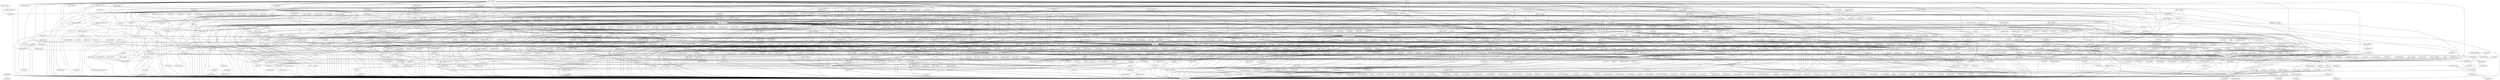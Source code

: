 graph {
"aapo tahkola" [fillcolor="#e77168"]
"aaron durbin" [fillcolor="#e77168"]
"abhijit bhopatkar" [fillcolor="#e77168"]
"adam jackson" [fillcolor="#e77168"]
"adam litke" [fillcolor="#e77168"]
"adrian bunk" [fillcolor="#e77168"]
"adrian hunter" [fillcolor="#e77168"]
"ahmed s. darwish" [fillcolor="#e77168"]
"akinobu mita" [fillcolor="#e77168"]
"al viro" [fillcolor="#e77168"]
"alan cox" [fillcolor="#e77168"]
"alan hourihane" [fillcolor="#e77168"]
"alan stern" [fillcolor="#e77168"]
"alasdair g kergon" [fillcolor="#e77168"]
"albert lee" [fillcolor="#e77168"]
"alberto bertogli" [fillcolor="#e77168"]
"alessandro zummo" [fillcolor="#e77168"]
"alex dubov" [fillcolor="#e77168"]
"alex landau" [fillcolor="#e77168"]
"alex tomas" [fillcolor="#e77168"]
"alex villacis lasso" [fillcolor="#e77168"]
"alex williamson" [fillcolor="#e77168"]
"alexander bokovoy" [fillcolor="#e77168"]
"alexander e. patrakov" [fillcolor="#e77168"]
"alexandr andreev" [fillcolor="#e77168"]
"alexandra n. kossovsky" [fillcolor="#e77168"]
"alexey dobriyan" [fillcolor="#e77168"]
"alexey kuznetsov" [fillcolor="#e77168"]
"alexey starikovskiy" [fillcolor="#e77168"]
"ali ayoub" [fillcolor="#e77168"]
"alistair john strachan" [fillcolor="#e77168"]
"allan stephens" [fillcolor="#e77168"]
"amit arora" [fillcolor="#e77168"]
"amit choudhary" [fillcolor="#e77168"]
"amnon aaronsohn" [fillcolor="#e77168"]
"amol lad" [fillcolor="#e77168"]
"amy griffis" [fillcolor="#e77168"]
"ananth n mavinakayanahalli" [fillcolor="#e77168"]
"andi kleen" [fillcolor="#e77168"]
"andre renaud" [fillcolor="#e77168"]
"andrea arcangeli" [fillcolor="#e77168"]
"andrea paterniani" [fillcolor="#e77168"]
"andrea righi" [fillcolor="#e77168"]
"andreas dilger" [fillcolor="#e77168"]
"andreas gruenbacher" [fillcolor="#e77168"]
"andreas mohr" [fillcolor="#e77168"]
"andreas oberritter" [fillcolor="#e77168"]
"andreas schwab" [fillcolor="#e77168"]
"andrei konovalov" [fillcolor="#e77168"]
"andres salomon" [fillcolor="#e77168"]
"andrew hastings" [fillcolor="#e77168"]
"andrew hendry" [fillcolor="#e77168"]
"andrew morton" [fillcolor="#e77168"]
"andrew vasquez" [fillcolor="#e77168"]
"andrew victor" [fillcolor="#e77168"]
"andrey borzenkov" [fillcolor="#e77168"]
"andy fleming" [fillcolor="#e77168"]
"andy gospodarek" [fillcolor="#e77168"]
"andy green" [fillcolor="#e77168"]
"andy whitcroft" [fillcolor="#e77168"]
"aneesh kumar k.v" [fillcolor="#e77168"]
"angelo p. castellani" [fillcolor="#e77168"]
"anil s keshavamurthy" [fillcolor="#e77168"]
"anthony liguori" [fillcolor="#e77168"]
"antoine jacquet" [fillcolor="#e77168"]
"anton altaparmakov" [fillcolor="#e77168"]
"anton blanchard" [fillcolor="#e77168"]
"antonino a. daplas" [fillcolor="#e77168"]
"antonino daplas" [fillcolor="#e77168"]
"arjan van de ven" [fillcolor="#e77168"]
"armin schindler" [fillcolor="#e77168"]
"arnaldo carvalho de melo" [fillcolor="#e77168"]
"arnaud patard" [fillcolor="#e77168"]
"arnd bergmann" [fillcolor="#e77168"]
"artem bityutskiy" [fillcolor="#e77168"]
"arthur jones" [fillcolor="#e77168"]
"ate wijma" [fillcolor="#e77168"]
"atsushi nemoto" [fillcolor="#e77168"]
"aubrey li" [fillcolor="#e77168"]
"auke kok" [fillcolor="#e77168"]
"aurelien jarno" [fillcolor="#e77168"]
"avi kivity" [fillcolor="#e77168"]
"avuton olrich" [fillcolor="#e77168"]
"ayaz abdulla" [fillcolor="#e77168"]
"badari pulavarty" [fillcolor="#e77168"]
"balbir singh" [fillcolor="#e77168"]
"bart de schuymer" [fillcolor="#e77168"]
"bart oldeman" [fillcolor="#e77168"]
"bart van assche" [fillcolor="#e77168"]
"bartlomiej zolnierkiewicz" [fillcolor="#e77168"]
"baruch even" [fillcolor="#e77168"]
"bastian blank" [fillcolor="#e77168"]
"becky bruce" [fillcolor="#e77168"]
"ben collins" [fillcolor="#e77168"]
"ben dooks" [fillcolor="#e77168"]
"ben gardner" [fillcolor="#e77168"]
"benjamin e. marzinski" [fillcolor="#e77168"]
"benjamin herrenschmidt" [fillcolor="#e77168"]
"benjamin lahaise" [fillcolor="#e77168"]
"benjamin li" [fillcolor="#e77168"]
"benjamin marzinski" [fillcolor="#e77168"]
"bernd schmidt" [fillcolor="#e77168"]
"bernhard kaindl" [fillcolor="#e77168"]
"bernhard kauer" [fillcolor="#e77168"]
"bernhard walle" [fillcolor="#e77168"]
"bert wesarg" [fillcolor="#e77168"]
"bhavana nagendra" [fillcolor="#e77168"]
"bill gatliff" [fillcolor="#e77168"]
"bill nottingham" [fillcolor="#e77168"]
"bjorn helgaas" [fillcolor="#e77168"]
"bjorn steinbrink" [fillcolor="#e77168"]
"bob moore" [fillcolor="#e77168"]
"bob peterson" [fillcolor="#e77168"]
"bob picco" [fillcolor="#e77168"]
"borislav petkov" [fillcolor="#e77168"]
"brandon craig rhodes" [fillcolor="#e77168"]
"brian braunstein" [fillcolor="#e77168"]
"brian gerst" [fillcolor="#e77168"]
"brian king" [fillcolor="#e77168"]
"brice goglin" [fillcolor="#e77168"]
"bruce allan" [fillcolor="#e77168"]
"bruce schmid" [fillcolor="#e77168"]
"bryan o'sullivan" [fillcolor="#e77168"]
"bryan wu" [fillcolor="#e77168"]
"bryn reeves" [fillcolor="#e77168"]
"carl-daniel hailfinger" [fillcolor="#ea826d"]
"carlos eduardo aguiar" [fillcolor="#ea826d"]
"catalin marinas" [fillcolor="#ea826d"]
"cedric le goater" [fillcolor="#ea826d"]
"charles pillar" [fillcolor="#ea826d"]
"chase maupin" [fillcolor="#ea826d"]
"chris ball" [fillcolor="#ea826d"]
"chris clayton" [fillcolor="#ea826d"]
"chris dearman" [fillcolor="#ea826d"]
"chris kennedy" [fillcolor="#ea826d"]
"chris lalancette" [fillcolor="#ea826d"]
"chris snook" [fillcolor="#ea826d"]
"chris wright" [fillcolor="#ea826d"]
"chris zankel" [fillcolor="#ea826d"]
"christian engelmayer" [fillcolor="#ea826d"]
"christian krafft" [fillcolor="#ea826d"]
"christian limpach" [fillcolor="#ea826d"]
"christian rothlaender" [fillcolor="#ea826d"]
"christian volkmann" [fillcolor="#ea826d"]
"christof schmitt" [fillcolor="#ea826d"]
"christoph hellwig" [fillcolor="#ea826d"]
"christoph laemter" [fillcolor="#ea826d"]
"christoph lameter" [fillcolor="#ea826d"]
"christophe cattelain" [fillcolor="#ea826d"]
"chuck ebbert" [fillcolor="#ea826d"]
"chuck lever" [fillcolor="#ea826d"]
"clemens ladisch" [fillcolor="#ea826d"]
"cliff brake" [fillcolor="#ea826d"]
"conke hu" [fillcolor="#ea826d"]
"corentin chary" [fillcolor="#ea826d"]
"corey minyard" [fillcolor="#ea826d"]
"corey mutter" [fillcolor="#ea826d"]
"cornelia huck" [fillcolor="#ea826d"]
"craig shelley" [fillcolor="#ea826d"]
"cyrill gorcunov" [fillcolor="#ea826d"]
"dale farnsworth" [fillcolor="#ea826d"]
"damian minkov" [fillcolor="#ea826d"]
"dan aloni" [fillcolor="#ea826d"]
"dan malek" [fillcolor="#ea826d"]
"dan williams" [fillcolor="#ea826d"]
"daniel drake" [fillcolor="#ea826d"]
"daniel mack" [fillcolor="#ea826d"]
"daniel p. engel" [fillcolor="#ea826d"]
"daniel ritz" [fillcolor="#ea826d"]
"daniel t chen" [fillcolor="#ea826d"]
"daniel walker" [fillcolor="#ea826d"]
"daniel wolstenholme" [fillcolor="#ea826d"]
"dann frazier" [fillcolor="#ea826d"]
"danny budik" [fillcolor="#ea826d"]
"darrick j. wong" [fillcolor="#ea826d"]
"dave airlie" [fillcolor="#ea826d"]
"dave gilbert" [fillcolor="#ea826d"]
"dave jiang" [fillcolor="#ea826d"]
"dave jones" [fillcolor="#ea826d"]
"dave kleikamp" [fillcolor="#ea826d"]
"dave olson" [fillcolor="#ea826d"]
"dave young" [fillcolor="#ea826d"]
"davi arnaut" [fillcolor="#ea826d"]
"david brownell" [fillcolor="#ea826d"]
"david chinner" [fillcolor="#ea826d"]
"david gibson" [fillcolor="#ea826d"]
"david greaves" [fillcolor="#ea826d"]
"david hardeman" [fillcolor="#ea826d"]
"david hollis" [fillcolor="#ea826d"]
"david howells" [fillcolor="#ea826d"]
"david l stevens" [fillcolor="#ea826d"]
"david lamparter" [fillcolor="#ea826d"]
"david milburn" [fillcolor="#ea826d"]
"david p. reed" [fillcolor="#ea826d"]
"david rientjes" [fillcolor="#ea826d"]
"david s. miller" [fillcolor="#ea826d"]
"david sterba" [fillcolor="#ea826d"]
"david teigland" [fillcolor="#ea826d"]
"david woodhouse" [fillcolor="#ea826d"]
"davide brini" [fillcolor="#ea826d"]
"davide libenzi" [fillcolor="#ea826d"]
"deepak saxena" [fillcolor="#ea826d"]
"denis cheng" [fillcolor="#ea826d"]
"denis v. lunev" [fillcolor="#ea826d"]
"dennis ranke" [fillcolor="#ea826d"]
"denver gingerich" [fillcolor="#ea826d"]
"diego calleja" [fillcolor="#ea826d"]
"dmitriy monakhov" [fillcolor="#ea826d"]
"dmitry adamushko" [fillcolor="#ea826d"]
"dmitry mishin" [fillcolor="#ea826d"]
"dmitry pervushin" [fillcolor="#ea826d"]
"dmitry torokhov" [fillcolor="#ea826d"]
"domen puncer" [fillcolor="#ea826d"]
"domenico andreoli" [fillcolor="#ea826d"]
"dominik brodowski" [fillcolor="#ea826d"]
"don fry" [fillcolor="#ea826d"]
"don mullis" [fillcolor="#ea826d"]
"donald douwsma" [fillcolor="#ea826d"]
"dor laor" [fillcolor="#ea826d"]
"doug chapman" [fillcolor="#ea826d"]
"douglas gilbert" [fillcolor="#ea826d"]
"douglas landgraf" [fillcolor="#ea826d"]
"douglas schilling landgraf" [fillcolor="#ea826d"]
"dragos carp" [fillcolor="#ea826d"]
"duncan sands" [fillcolor="#ea826d"]
"dwaine garden" [fillcolor="#ea826d"]
"dwaine p. garden" [fillcolor="#ea826d"]
"eberhard fahle" [fillcolor="#ee9c68"]
"ed lin" [fillcolor="#ee9c68"]
"ed vipas" [fillcolor="#ee9c68"]
"edward goggin" [fillcolor="#ee9c68"]
"egmont koblinger" [fillcolor="#ee9c68"]
"egor martovetsky" [fillcolor="#ee9c68"]
"eli cohen" [fillcolor="#ee9c68"]
"emil georgiev" [fillcolor="#ee9c68"]
"enrico scholz" [fillcolor="#ee9c68"]
"eric anholt" [fillcolor="#ee9c68"]
"eric dumazet" [fillcolor="#ee9c68"]
"eric miao" [fillcolor="#ee9c68"]
"eric moore" [fillcolor="#ee9c68"]
"eric paris" [fillcolor="#ee9c68"]
"eric piel" [fillcolor="#ee9c68"]
"eric rannaud" [fillcolor="#ee9c68"]
"eric sandeen" [fillcolor="#ee9c68"]
"eric sesterhenn" [fillcolor="#ee9c68"]
"eric w. biederman" [fillcolor="#ee9c68"]
"erik hovland" [fillcolor="#ee9c68"]
"eugene surovegin" [fillcolor="#ee9c68"]
"eugene teo" [fillcolor="#ee9c68"]
"evgeniy polyakov" [fillcolor="#ee9c68"]
"fabio massimo di nitto" [fillcolor="#ee9c68"]
"fabrice aeschbacher" [fillcolor="#ee9c68"]
"fengguang wu" [fillcolor="#ee9c68"]
"fenghua yu" [fillcolor="#ee9c68"]
"fernando luis vazquez cao" [fillcolor="#ee9c68"]
"finn thain" [fillcolor="#ee9c68"]
"florian fainelli" [fillcolor="#ee9c68"]
"florian zumbiehl" [fillcolor="#ee9c68"]
"florin malita" [fillcolor="#ee9c68"]
"folkert van heusden" [fillcolor="#ee9c68"]
"franck bui-huu" [fillcolor="#ee9c68"]
"frank filz" [fillcolor="#ee9c68"]
"frank haverkamp" [fillcolor="#ee9c68"]
"frank mandarino" [fillcolor="#ee9c68"]
"frank pavlic" [fillcolor="#ee9c68"]
"frederik deweerdt" [fillcolor="#ee9c68"]
"fujita tomonori" [fillcolor="#ee9c68"]
"g. liakhovetski" [fillcolor="#f4ba6e"]
"gabriel mansi" [fillcolor="#f4ba6e"]
"gabriel paubert" [fillcolor="#f4ba6e"]
"gary zambrano" [fillcolor="#f4ba6e"]
"gautham r shenoy" [fillcolor="#f4ba6e"]
"geert uytterhoeven" [fillcolor="#f4ba6e"]
"geoff levand" [fillcolor="#f4ba6e"]
"georg acher" [fillcolor="#f4ba6e"]
"gerald britton" [fillcolor="#f4ba6e"]
"gerald schaefer" [fillcolor="#f4ba6e"]
"gerd hoffmann" [fillcolor="#f4ba6e"]
"gerrit renker" [fillcolor="#f4ba6e"]
"giuliano pochini" [fillcolor="#f4ba6e"]
"glauber de oliveira costa" [fillcolor="#f4ba6e"]
"graeme gregory" [fillcolor="#f4ba6e"]
"grant grundler" [fillcolor="#f4ba6e"]
"grant likely" [fillcolor="#f4ba6e"]
"greg kroah-hartman" [fillcolor="#f4ba6e"]
"greg ungerer" [fillcolor="#f4ba6e"]
"gregor jasny" [fillcolor="#f4ba6e"]
"guennadi liakhovetski" [fillcolor="#f4ba6e"]
"guido scholz" [fillcolor="#f4ba6e"]
"guillaume chazarain" [fillcolor="#f4ba6e"]
"guy streeter" [fillcolor="#f4ba6e"]
"h. peter anvin" [fillcolor="#f4ba6e"]
"haavard skinnemoen" [fillcolor="#f4ba6e"]
"hal rosenstock" [fillcolor="#f4ba6e"]
"hannes reinecke" [fillcolor="#f4ba6e"]
"hans engelen" [fillcolor="#f4ba6e"]
"hans j. koch" [fillcolor="#f4ba6e"]
"hans verkuil" [fillcolor="#f4ba6e"]
"hans-christian egtvedt" [fillcolor="#f4ba6e"]
"hans-juergen koch" [fillcolor="#f4ba6e"]
"hansjoerg lipp" [fillcolor="#f4ba6e"]
"harald welte" [fillcolor="#f4ba6e"]
"hartmut birr" [fillcolor="#f4ba6e"]
"hartmut hackmann" [fillcolor="#f4ba6e"]
"heikki orsila" [fillcolor="#f4ba6e"]
"heiko carstens" [fillcolor="#f4ba6e"]
"heiko j schick" [fillcolor="#f4ba6e"]
"heinz mauelshagen" [fillcolor="#f4ba6e"]
"helge deller" [fillcolor="#f4ba6e"]
"hendrik borghorst" [fillcolor="#f4ba6e"]
"henrik kretzschmar" [fillcolor="#f4ba6e"]
"henrique de moraes holschuh" [fillcolor="#f4ba6e"]
"henry su" [fillcolor="#f4ba6e"]
"herbert xu" [fillcolor="#f4ba6e"]
"hirokazu takata" [fillcolor="#f4ba6e"]
"hiroshi doyu" [fillcolor="#f4ba6e"]
"hisashi hifumi" [fillcolor="#f4ba6e"]
"hitoshi yamamoto" [fillcolor="#f4ba6e"]
"hoang-nam nguyen" [fillcolor="#f4ba6e"]
"holger magnussen" [fillcolor="#f4ba6e"]
"holger schurig" [fillcolor="#f4ba6e"]
"holger smolinski" [fillcolor="#f4ba6e"]
"hong liu" [fillcolor="#f4ba6e"]
"horst h. von brand" [fillcolor="#f4ba6e"]
"horst hummel" [fillcolor="#f4ba6e"]
"hugh dickins" [fillcolor="#f4ba6e"]
"ian armstrong" [fillcolor="#fdfb72"]
"ian campbell" [fillcolor="#fdfb72"]
"ian kumlien" [fillcolor="#fdfb72"]
"ian mcdonald" [fillcolor="#fdfb72"]
"ian molton" [fillcolor="#fdfb72"]
"ian pratt" [fillcolor="#fdfb72"]
"igor mammedov" [fillcolor="#fdfb72"]
"ilpo jarvinen" [fillcolor="#fdfb72"]
"ilya a. volynets-evenbakh" [fillcolor="#fdfb72"]
"imre deak" [fillcolor="#fdfb72"]
"ingo molnar" [fillcolor="#fdfb72"]
"ionut nicu" [fillcolor="#fdfb72"]
"ishai rabinovitz" [fillcolor="#fdfb72"]
"ishizaki kou" [fillcolor="#fdfb72"]
"ivan kokshaysky" [fillcolor="#fdfb72"]
"ivo van doorn" [fillcolor="#fdfb72"]
"j. bruce fields" [fillcolor="#fdfb72"]
"jack morgenstein" [fillcolor="#fdfb72"]
"jack steiner" [fillcolor="#fdfb72"]
"jake moilanen" [fillcolor="#fdfb72"]
"jamal hadi salim" [fillcolor="#fdfb72"]
"james bottomley" [fillcolor="#fdfb72"]
"james carter" [fillcolor="#fdfb72"]
"james chapman" [fillcolor="#fdfb72"]
"james courtier-dutton" [fillcolor="#fdfb72"]
"james morris" [fillcolor="#fdfb72"]
"james puthukattukaran" [fillcolor="#fdfb72"]
"james simmons" [fillcolor="#fdfb72"]
"james smart" [fillcolor="#fdfb72"]
"james t klaas" [fillcolor="#fdfb72"]
"james yang" [fillcolor="#fdfb72"]
"jan altenberg" [fillcolor="#fdfb72"]
"jan beulich" [fillcolor="#fdfb72"]
"jan engelhardt" [fillcolor="#fdfb72"]
"jan glauber" [fillcolor="#fdfb72"]
"jan kara" [fillcolor="#fdfb72"]
"jan kiszka" [fillcolor="#fdfb72"]
"jan kratochvil" [fillcolor="#fdfb72"]
"jan nikitenko" [fillcolor="#fdfb72"]
"jan-bernd themann" [fillcolor="#fdfb72"]
"janusz krzysztofik" [fillcolor="#fdfb72"]
"jarek poplawski" [fillcolor="#fdfb72"]
"jarod wilson" [fillcolor="#fdfb72"]
"jaroslav kysela" [fillcolor="#fdfb72"]
"jason gaston" [fillcolor="#fdfb72"]
"jason jin" [fillcolor="#fdfb72"]
"jason uhlenkott" [fillcolor="#fdfb72"]
"javier cardona" [fillcolor="#fdfb72"]
"jay cliburn" [fillcolor="#fdfb72"]
"jay estabrook" [fillcolor="#fdfb72"]
"jay lan" [fillcolor="#fdfb72"]
"jay vosburgh" [fillcolor="#fdfb72"]
"jaya kumar" [fillcolor="#fdfb72"]
"jean delvare" [fillcolor="#fdfb72"]
"jean tourrilhes" [fillcolor="#fdfb72"]
"jean-christian de rivaz" [fillcolor="#fdfb72"]
"jeff dike" [fillcolor="#fdfb72"]
"jeff garzik" [fillcolor="#fdfb72"]
"jeff haran" [fillcolor="#fdfb72"]
"jeff layton" [fillcolor="#fdfb72"]
"jeff mahoney" [fillcolor="#fdfb72"]
"jeffrey layton" [fillcolor="#fdfb72"]
"jelle foks" [fillcolor="#fdfb72"]
"jennifer hunt" [fillcolor="#fdfb72"]
"jens axboe" [fillcolor="#fdfb72"]
"jens osterkamp" [fillcolor="#fdfb72"]
"jeremy fitzhardinge" [fillcolor="#fdfb72"]
"jeremy kerr" [fillcolor="#fdfb72"]
"jerome borsboom" [fillcolor="#fdfb72"]
"jesper juhl" [fillcolor="#fdfb72"]
"jesse barnes" [fillcolor="#fdfb72"]
"jesse brandeburg" [fillcolor="#fdfb72"]
"jiang bo" [fillcolor="#fdfb72"]
"jie zhang" [fillcolor="#fdfb72"]
"jim keniston" [fillcolor="#fdfb72"]
"jing min zhao" [fillcolor="#fdfb72"]
"jiri benc" [fillcolor="#fdfb72"]
"jiri kosina" [fillcolor="#fdfb72"]
"jiri slaby" [fillcolor="#fdfb72"]
"joachim deguara" [fillcolor="#fdfb72"]
"joachim fenkes" [fillcolor="#fdfb72"]
"joakim tjernlund" [fillcolor="#fdfb72"]
"joe perches" [fillcolor="#fdfb72"]
"joel becker" [fillcolor="#fdfb72"]
"joel schopp" [fillcolor="#fdfb72"]
"joerg roedel" [fillcolor="#fdfb72"]
"joern engel" [fillcolor="#fdfb72"]
"joey goncalves" [fillcolor="#fdfb72"]
"joey s goncalves" [fillcolor="#fdfb72"]
"johan henriksson" [fillcolor="#fdfb72"]
"johann deneux" [fillcolor="#fdfb72"]
"johannes berg" [fillcolor="#fdfb72"]
"john anthony kazos jr" [fillcolor="#fdfb72"]
"john anthony kazos jr." [fillcolor="#fdfb72"]
"john feeney" [fillcolor="#fdfb72"]
"john heffner" [fillcolor="#fdfb72"]
"john johansen" [fillcolor="#fdfb72"]
"john keller" [fillcolor="#fdfb72"]
"john p harvey" [fillcolor="#fdfb72"]
"john rigby" [fillcolor="#fdfb72"]
"john stultz" [fillcolor="#fdfb72"]
"john utz" [fillcolor="#fdfb72"]
"john w. linville" [fillcolor="#fdfb72"]
"jon burgess" [fillcolor="#fdfb72"]
"jon loeliger" [fillcolor="#fdfb72"]
"jon paul maloy" [fillcolor="#fdfb72"]
"jon tollefson" [fillcolor="#fdfb72"]
"jonathan brassow" [fillcolor="#fdfb72"]
"jonathan corbet" [fillcolor="#fdfb72"]
"jonathan e brassow" [fillcolor="#fdfb72"]
"jordan crouse" [fillcolor="#fdfb72"]
"jorge boncompte" [fillcolor="#fdfb72"]
"jose alberto reguero" [fillcolor="#fdfb72"]
"josef 'jeff' sipek" [fillcolor="#fdfb72"]
"josef bacik" [fillcolor="#fdfb72"]
"josef sipek" [fillcolor="#fdfb72"]
"josef whiter" [fillcolor="#fdfb72"]
"josh boyer" [fillcolor="#fdfb72"]
"josh triplett" [fillcolor="#fdfb72"]
"joshua n. pritikin" [fillcolor="#fdfb72"]
"jouni malinen" [fillcolor="#fdfb72"]
"joy latten" [fillcolor="#fdfb72"]
"jrgen schindele" [fillcolor="#fdfb72"]
"juerg haefliger" [fillcolor="#fdfb72"]
"juergen orczykowski" [fillcolor="#fdfb72"]
"juha yrjola" [fillcolor="#fdfb72"]
"julian cable" [fillcolor="#fdfb72"]
"junio c hamano" [fillcolor="#fdfb72"]
"kai svahn" [fillcolor="#89ca7f"]
"kailang yang" [fillcolor="#89ca7f"]
"kalash nainwal" [fillcolor="#89ca7f"]
"karl macmillan" [fillcolor="#89ca7f"]
"karl pickett" [fillcolor="#89ca7f"]
"karsten keil" [fillcolor="#89ca7f"]
"karsten wiese" [fillcolor="#89ca7f"]
"kay sievers" [fillcolor="#89ca7f"]
"kaz kojima" [fillcolor="#89ca7f"]
"kazunori miyazawa" [fillcolor="#89ca7f"]
"kees cook" [fillcolor="#89ca7f"]
"ken chen" [fillcolor="#89ca7f"]
"kenichi nagai" [fillcolor="#89ca7f"]
"kenji kaneshige" [fillcolor="#89ca7f"]
"kenneth w chen" [fillcolor="#89ca7f"]
"kevin corry" [fillcolor="#89ca7f"]
"kevin hilman" [fillcolor="#89ca7f"]
"kevin thayer" [fillcolor="#89ca7f"]
"kevin welton" [fillcolor="#89ca7f"]
"kim phillips" [fillcolor="#89ca7f"]
"kirill korotaev" [fillcolor="#89ca7f"]
"klaus kudielka" [fillcolor="#89ca7f"]
"kogiidena" [fillcolor="#89ca7f"]
"komuro" [fillcolor="#89ca7f"]
"konrad rzeszutek" [fillcolor="#89ca7f"]
"konstantin sharlaimov" [fillcolor="#89ca7f"]
"kou ishizaki" [fillcolor="#89ca7f"]
"kouta ooizumi" [fillcolor="#89ca7f"]
"krishna kumar" [fillcolor="#89ca7f"]
"kristen carlson accardi" [fillcolor="#89ca7f"]
"kristian hoegsberg" [fillcolor="#89ca7f"]
"kristoffer ericson" [fillcolor="#89ca7f"]
"krzysztof halasa" [fillcolor="#89ca7f"]
"krzysztof helt" [fillcolor="#89ca7f"]
"krzysztof.helt" [fillcolor="#89ca7f"]
"kumar gala" [fillcolor="#89ca7f"]
"kyle mcmartin" [fillcolor="#89ca7f"]
"kyungmin park" [fillcolor="#89ca7f"]
"lachlan mcilroy" [fillcolor="#89ca7f"]
"ladislav michl" [fillcolor="#89ca7f"]
"larry finger" [fillcolor="#89ca7f"]
"lars reemts" [fillcolor="#89ca7f"]
"lasse collin" [fillcolor="#89ca7f"]
"lee trager" [fillcolor="#89ca7f"]
"len brown" [fillcolor="#89ca7f"]
"len sorensen" [fillcolor="#89ca7f"]
"lennart poettering" [fillcolor="#89ca7f"]
"lennert buytenhek" [fillcolor="#89ca7f"]
"leon leong" [fillcolor="#89ca7f"]
"li yang" [fillcolor="#89ca7f"]
"liam girdwood" [fillcolor="#89ca7f"]
"linas vepstas" [fillcolor="#89ca7f"]
"linus torvalds" [fillcolor="#89ca7f"]
"luc saillard" [fillcolor="#89ca7f"]
"luca risolia" [fillcolor="#89ca7f"]
"ludwig nussel" [fillcolor="#89ca7f"]
"luis carlos cobo rus" [fillcolor="#89ca7f"]
"luis carlos cobo" [fillcolor="#89ca7f"]
"luis carlos" [fillcolor="#89ca7f"]
"luis r. rodriguez" [fillcolor="#89ca7f"]
"lukas hejtmanek" [fillcolor="#89ca7f"]
"luke browning" [fillcolor="#89ca7f"]
"luugi marsan" [fillcolor="#89ca7f"]
"maciej w. rozycki" [fillcolor="#38b289"]
"malahal naineni" [fillcolor="#38b289"]
"manish lachwani" [fillcolor="#38b289"]
"manu abraham" [fillcolor="#38b289"]
"manuel lauss" [fillcolor="#38b289"]
"marc butler" [fillcolor="#38b289"]
"marc eshel" [fillcolor="#38b289"]
"marc pignat" [fillcolor="#38b289"]
"marc st-jean" [fillcolor="#38b289"]
"marcel holtmann" [fillcolor="#38b289"]
"marcel selhorst" [fillcolor="#38b289"]
"marcelo tosatti" [fillcolor="#38b289"]
"marcin garski" [fillcolor="#38b289"]
"marcin juszkiewicz" [fillcolor="#38b289"]
"marco costalba" [fillcolor="#38b289"]
"marco gittler" [fillcolor="#38b289"]
"mariusz kozlowski" [fillcolor="#38b289"]
"mark a. greer" [fillcolor="#38b289"]
"mark brown" [fillcolor="#38b289"]
"mark debbage" [fillcolor="#38b289"]
"mark fasheh" [fillcolor="#38b289"]
"mark fortescue" [fillcolor="#38b289"]
"mark glines" [fillcolor="#38b289"]
"mark haverkamp" [fillcolor="#38b289"]
"mark huth" [fillcolor="#38b289"]
"mark langsdorf" [fillcolor="#38b289"]
"mark lord" [fillcolor="#38b289"]
"mark mason" [fillcolor="#38b289"]
"mark salyzyn" [fillcolor="#38b289"]
"marko vrh" [fillcolor="#38b289"]
"markus dahms" [fillcolor="#38b289"]
"markus f.x.j. oberhumer" [fillcolor="#38b289"]
"markus rechberger" [fillcolor="#38b289"]
"martin habets" [fillcolor="#38b289"]
"martin k. petersen" [fillcolor="#38b289"]
"martin michlmayr" [fillcolor="#38b289"]
"martin murray" [fillcolor="#38b289"]
"martin peschke" [fillcolor="#38b289"]
"martin schwidefsky" [fillcolor="#38b289"]
"marton nameth" [fillcolor="#38b289"]
"marvin raaijmakers" [fillcolor="#38b289"]
"masahide nakamura" [fillcolor="#38b289"]
"masashi kimoto" [fillcolor="#38b289"]
"matej kenda" [fillcolor="#38b289"]
"mathieu desnoyers" [fillcolor="#38b289"]
"matt carlson" [fillcolor="#38b289"]
"matt domsch" [fillcolor="#38b289"]
"matt keenen" [fillcolor="#38b289"]
"matt laplante" [fillcolor="#38b289"]
"matt mackall" [fillcolor="#38b289"]
"matt reimer" [fillcolor="#38b289"]
"matthew davidson" [fillcolor="#38b289"]
"matthew dharm" [fillcolor="#38b289"]
"matthew garrett" [fillcolor="#38b289"]
"matthew wilcox" [fillcolor="#38b289"]
"matthias goebl" [fillcolor="#38b289"]
"matthias kaehlcke" [fillcolor="#38b289"]
"matthias urlichs" [fillcolor="#38b289"]
"matthieu castet" [fillcolor="#38b289"]
"mattia dongili" [fillcolor="#38b289"]
"mattias nissler" [fillcolor="#38b289"]
"matze" [fillcolor="#38b289"]
"mauro carvalho chehab" [fillcolor="#38b289"]
"maxim levitsky" [fillcolor="#38b289"]
"mel gorman" [fillcolor="#38b289"]
"michael albaugh" [fillcolor="#38b289"]
"michael barkowski" [fillcolor="#38b289"]
"michael buesch" [fillcolor="#38b289"]
"michael chan" [fillcolor="#38b289"]
"michael ellerman" [fillcolor="#38b289"]
"michael halcrow" [fillcolor="#38b289"]
"michael hanselmann" [fillcolor="#38b289"]
"michael hennerich" [fillcolor="#38b289"]
"michael holzheu" [fillcolor="#38b289"]
"michael krufky" [fillcolor="#38b289"]
"michael loehr" [fillcolor="#38b289"]
"michael milner" [fillcolor="#38b289"]
"michael neuling" [fillcolor="#38b289"]
"michael opdenacker" [fillcolor="#38b289"]
"michael reiss" [fillcolor="#38b289"]
"michael s. tsirkin" [fillcolor="#38b289"]
"michael schmitz" [fillcolor="#38b289"]
"michael tokarev" [fillcolor="#38b289"]
"michael westerhof" [fillcolor="#38b289"]
"michael wu" [fillcolor="#38b289"]
"michael-luke jones" [fillcolor="#38b289"]
"michal cijoml semler" [fillcolor="#38b289"]
"michal januszewski" [fillcolor="#38b289"]
"michal miroslaw" [fillcolor="#38b289"]
"michal ostrowski" [fillcolor="#38b289"]
"michal piotrowski" [fillcolor="#38b289"]
"michal schmidt" [fillcolor="#38b289"]
"michel danzer" [fillcolor="#38b289"]
"miguel ojeda sandonis" [fillcolor="#38b289"]
"mika kukkonen" [fillcolor="#38b289"]
"mikael pettersson" [fillcolor="#38b289"]
"mikael starvik" [fillcolor="#38b289"]
"mike accetta" [fillcolor="#38b289"]
"mike anderson" [fillcolor="#38b289"]
"mike christie" [fillcolor="#38b289"]
"mike frysinger" [fillcolor="#38b289"]
"mike isely" [fillcolor="#38b289"]
"mike miller" [fillcolor="#38b289"]
"mike rapoport" [fillcolor="#38b289"]
"miklos szeredi" [fillcolor="#38b289"]
"milan broz" [fillcolor="#38b289"]
"milan kocian" [fillcolor="#38b289"]
"milan svoboda" [fillcolor="#38b289"]
"milind arun choudhary" [fillcolor="#38b289"]
"milton miller" [fillcolor="#38b289"]
"mingming cao" [fillcolor="#38b289"]
"mitch williams" [fillcolor="#38b289"]
"mithlesh thukral" [fillcolor="#38b289"]
"mitsuru chinen" [fillcolor="#38b289"]
"mokuno masakazu" [fillcolor="#38b289"]
"monakhov dmitriy" [fillcolor="#38b289"]
"morten banzon" [fillcolor="#38b289"]
"naranjo manuel francisco" [fillcolor="#38b289"]
"nate diller" [fillcolor="#38b289"]
"nathan scott" [fillcolor="#38b289"]
"neil brown" [fillcolor="#38b289"]
"neil horman" [fillcolor="#38b289"]
"neil superna armstrong" [fillcolor="#38b289"]
"nick andrew" [fillcolor="#38b289"]
"nick piggin" [fillcolor="#38b289"]
"nicolas boichat" [fillcolor="#38b289"]
"nicolas ferre" [fillcolor="#38b289"]
"nicolas pitre" [fillcolor="#38b289"]
"nicu ioan petru" [fillcolor="#38b289"]
"nigel cunningham" [fillcolor="#38b289"]
"nishanth aravamudan" [fillcolor="#38b289"]
"nobuhiro iwamatsu" [fillcolor="#38b289"]
"noel kothe" [fillcolor="#38b289"]
"norihiko tomiyama" [fillcolor="#38b289"]
"ogawa hirofumi" [fillcolor="#36b2ba"]
"ohad ben-cohen" [fillcolor="#36b2ba"]
"olaf hering" [fillcolor="#36b2ba"]
"olaf kirch" [fillcolor="#36b2ba"]
"oleg nesterov" [fillcolor="#36b2ba"]
"oliver endriss" [fillcolor="#36b2ba"]
"oliver hartkopp" [fillcolor="#36b2ba"]
"oliver neukum" [fillcolor="#36b2ba"]
"olivier galibert" [fillcolor="#36b2ba"]
"olof johansson" [fillcolor="#36b2ba"]
"ondrej zajicek" [fillcolor="#36b2ba"]
"ondrej zary" [fillcolor="#36b2ba"]
"pablo neira ayuso" [fillcolor="#36b2ba"]
"paolo 'blaisorblade' giarrusso" [fillcolor="#36b2ba"]
"parag warudkar" [fillcolor="#36b2ba"]
"pat erley" [fillcolor="#36b2ba"]
"patrick boettcher" [fillcolor="#36b2ba"]
"patrick caulfield" [fillcolor="#36b2ba"]
"patrick mchardy" [fillcolor="#36b2ba"]
"patrick mcharrdy" [fillcolor="#36b2ba"]
"paul e. mckenney" [fillcolor="#36b2ba"]
"paul fulghum" [fillcolor="#36b2ba"]
"paul jackson" [fillcolor="#36b2ba"]
"paul mackerras" [fillcolor="#36b2ba"]
"paul menage" [fillcolor="#36b2ba"]
"paul moore" [fillcolor="#36b2ba"]
"paul mundt" [fillcolor="#36b2ba"]
"paul sokolovsky" [fillcolor="#36b2ba"]
"paul walmsley" [fillcolor="#36b2ba"]
"paul zaremba" [fillcolor="#36b2ba"]
"paulo marques" [fillcolor="#36b2ba"]
"pavel emelianov" [fillcolor="#36b2ba"]
"pavel hofman" [fillcolor="#36b2ba"]
"pavel machek" [fillcolor="#36b2ba"]
"pavel pisa" [fillcolor="#36b2ba"]
"pavel roskin" [fillcolor="#36b2ba"]
"peer chen" [fillcolor="#36b2ba"]
"pekka enberg" [fillcolor="#36b2ba"]
"pekka j enberg" [fillcolor="#36b2ba"]
"pete wyckoff" [fillcolor="#36b2ba"]
"pete zaitcev" [fillcolor="#36b2ba"]
"peter korsgaard" [fillcolor="#36b2ba"]
"peter kovar" [fillcolor="#36b2ba"]
"peter missel" [fillcolor="#36b2ba"]
"peter oberparleiter" [fillcolor="#36b2ba"]
"peter osterlund" [fillcolor="#36b2ba"]
"peter p. waskiewicz jr." [fillcolor="#36b2ba"]
"peter samuelson" [fillcolor="#36b2ba"]
"peter staubach" [fillcolor="#36b2ba"]
"peter stokes" [fillcolor="#36b2ba"]
"peter stuge" [fillcolor="#36b2ba"]
"peter tiedemann" [fillcolor="#36b2ba"]
"peter zijlstra" [fillcolor="#36b2ba"]
"petr vandrovec" [fillcolor="#36b2ba"]
"phil dibowitz" [fillcolor="#36b2ba"]
"philip langdale" [fillcolor="#36b2ba"]
"philippe de muyter" [fillcolor="#36b2ba"]
"pierre ossman" [fillcolor="#36b2ba"]
"pierre peiffer" [fillcolor="#36b2ba"]
"pierre willenbrock" [fillcolor="#36b2ba"]
"prarit bhargava" [fillcolor="#36b2ba"]
"pravin b. shelar" [fillcolor="#36b2ba"]
"rafael j. wysocki" [fillcolor="#5c76b4"]
"rafal bilski" [fillcolor="#5c76b4"]
"rafał bilski" [fillcolor="#5c76b4"]
"ragner magalhaes" [fillcolor="#5c76b4"]
"ralf baechle" [fillcolor="#5c76b4"]
"ralph campbell" [fillcolor="#5c76b4"]
"ralph metzler" [fillcolor="#5c76b4"]
"ramkrishna vepa" [fillcolor="#5c76b4"]
"randy dunlap" [fillcolor="#5c76b4"]
"raphael assenat" [fillcolor="#5c76b4"]
"rask ingemann lambertsen" [fillcolor="#5c76b4"]
"ratnadeep joshi" [fillcolor="#5c76b4"]
"ravi anand" [fillcolor="#5c76b4"]
"ravikiran g thirumalai" [fillcolor="#5c76b4"]
"ray lee" [fillcolor="#5c76b4"]
"remy bohmer" [fillcolor="#5c76b4"]
"remy bruno" [fillcolor="#5c76b4"]
"rene herman" [fillcolor="#5c76b4"]
"ricardo cerqueira" [fillcolor="#5c76b4"]
"richard henderson" [fillcolor="#5c76b4"]
"richard kennedy" [fillcolor="#5c76b4"]
"richard knutsson" [fillcolor="#5c76b4"]
"richard lary" [fillcolor="#5c76b4"]
"richard purdie" [fillcolor="#5c76b4"]
"robert hancock" [fillcolor="#5c76b4"]
"robert jennings" [fillcolor="#5c76b4"]
"robert olsson" [fillcolor="#5c76b4"]
"robert p. j. day" [fillcolor="#5c76b4"]
"robert peterson" [fillcolor="#5c76b4"]
"robert reif" [fillcolor="#5c76b4"]
"robert walsh" [fillcolor="#5c76b4"]
"robin getz" [fillcolor="#5c76b4"]
"robin h. johnson" [fillcolor="#5c76b4"]
"robin holt" [fillcolor="#5c76b4"]
"rodolfo giometti" [fillcolor="#5c76b4"]
"roland dreier" [fillcolor="#5c76b4"]
"roland mcgrath" [fillcolor="#5c76b4"]
"roland scheidegger" [fillcolor="#5c76b4"]
"roland stigge" [fillcolor="#5c76b4"]
"rolf eike beer" [fillcolor="#5c76b4"]
"rolf manderscheid" [fillcolor="#5c76b4"]
"roman moravcik" [fillcolor="#5c76b4"]
"roman zippel" [fillcolor="#5c76b4"]
"ron mercer" [fillcolor="#5c76b4"]
"ronni nielsen" [fillcolor="#5c76b4"]
"ronny peine" [fillcolor="#5c76b4"]
"roy huang" [fillcolor="#5c76b4"]
"roy zang" [fillcolor="#5c76b4"]
"rudolf marek" [fillcolor="#5c76b4"]
"ruslan  sushko" [fillcolor="#5c76b4"]
"ruslan sushko" [fillcolor="#5c76b4"]
"ruslan v. sushko" [fillcolor="#5c76b4"]
"russell king" [fillcolor="#5c76b4"]
"rusty russell" [fillcolor="#5c76b4"]
"ryusuke sakato" [fillcolor="#5c76b4"]
"s.caglar onur" [fillcolor="#5c76b4"]
"sakari ailus" [fillcolor="#5c76b4"]
"sam creasey" [fillcolor="#5c76b4"]
"sam liddicott" [fillcolor="#5c76b4"]
"sam ravnborg" [fillcolor="#5c76b4"]
"sam revitch" [fillcolor="#5c76b4"]
"sami farin" [fillcolor="#5c76b4"]
"samuel ortiz" [fillcolor="#5c76b4"]
"samuel thibault" [fillcolor="#5c76b4"]
"sandeep patil" [fillcolor="#5c76b4"]
"sandeep sanjay patil" [fillcolor="#5c76b4"]
"sangtae ha" [fillcolor="#5c76b4"]
"santiago leon" [fillcolor="#5c76b4"]
"santosh rastapur" [fillcolor="#5c76b4"]
"sascha hauer" [fillcolor="#5c76b4"]
"satoru takeuchi" [fillcolor="#5c76b4"]
"satyam sharma" [fillcolor="#5c76b4"]
"scott alfter" [fillcolor="#5c76b4"]
"scott murray" [fillcolor="#5c76b4"]
"scott wiersdorf" [fillcolor="#5c76b4"]
"scott wood" [fillcolor="#5c76b4"]
"sean hefty" [fillcolor="#5c76b4"]
"sebastian siewior" [fillcolor="#5c76b4"]
"sebastien dugue" [fillcolor="#5c76b4"]
"segher boessenkool" [fillcolor="#5c76b4"]
"semih hazar" [fillcolor="#5c76b4"]
"seokmann ju" [fillcolor="#5c76b4"]
"serge hallyn" [fillcolor="#5c76b4"]
"sergei shtylyov" [fillcolor="#5c76b4"]
"sergey kiselev" [fillcolor="#5c76b4"]
"sergey shtylyov" [fillcolor="#5c76b4"]
"sergey vlasov" [fillcolor="#5c76b4"]
"servaas vandenberghe" [fillcolor="#5c76b4"]
"seth forshee" [fillcolor="#5c76b4"]
"shaggy" [fillcolor="#5c76b4"]
"shahrom sharif" [fillcolor="#5c76b4"]
"shai fultheim" [fillcolor="#5c76b4"]
"shan lu" [fillcolor="#5c76b4"]
"shani moideen" [fillcolor="#5c76b4"]
"shaohua li" [fillcolor="#5c76b4"]
"shashi rao" [fillcolor="#5c76b4"]
"simon arlott" [fillcolor="#5c76b4"]
"simon budig" [fillcolor="#5c76b4"]
"simon farnsworth" [fillcolor="#5c76b4"]
"simon horman" [fillcolor="#5c76b4"]
"simon richter" [fillcolor="#5c76b4"]
"sonic zhang" [fillcolor="#5c76b4"]
"sonny rao" [fillcolor="#5c76b4"]
"sreenivasa honnur" [fillcolor="#5c76b4"]
"sridhar samudrala" [fillcolor="#5c76b4"]
"srinivas aji" [fillcolor="#5c76b4"]
"srinivas eeda" [fillcolor="#5c76b4"]
"srinivasa ds" [fillcolor="#5c76b4"]
"srivatsa vaddagiri" [fillcolor="#5c76b4"]
"stas sergeev" [fillcolor="#5c76b4"]
"stefan bader" [fillcolor="#5c76b4"]
"stefan haberland" [fillcolor="#5c76b4"]
"stefan lucke" [fillcolor="#5c76b4"]
"stefan richter" [fillcolor="#5c76b4"]
"stefan roese" [fillcolor="#5c76b4"]
"stefan roscher" [fillcolor="#5c76b4"]
"stelian pop" [fillcolor="#5c76b4"]
"stephane eranian" [fillcolor="#5c76b4"]
"stephen cameron" [fillcolor="#5c76b4"]
"stephen hemminger" [fillcolor="#5c76b4"]
"stephen m. cameron" [fillcolor="#5c76b4"]
"stephen mollett" [fillcolor="#5c76b4"]
"stephen rothwell" [fillcolor="#5c76b4"]
"stephen smalley" [fillcolor="#5c76b4"]
"stephen winiecki" [fillcolor="#5c76b4"]
"steve beattie" [fillcolor="#5c76b4"]
"steve dickson" [fillcolor="#5c76b4"]
"steve french" [fillcolor="#5c76b4"]
"steve grubb" [fillcolor="#5c76b4"]
"steve longerbeam" [fillcolor="#5c76b4"]
"steve wise" [fillcolor="#5c76b4"]
"steven rostedt" [fillcolor="#5c76b4"]
"steven toth" [fillcolor="#5c76b4"]
"steven whitehouse" [fillcolor="#5c76b4"]
"stewart smith" [fillcolor="#5c76b4"]
"stuart macdonald" [fillcolor="#5c76b4"]
"stuart yoder" [fillcolor="#5c76b4"]
"sugioka toshinobu" [fillcolor="#5c76b4"]
"sukadev bhattiprolu" [fillcolor="#5c76b4"]
"sumant patro" [fillcolor="#5c76b4"]
"sunil mushran" [fillcolor="#5c76b4"]
"suresh b siddha" [fillcolor="#5c76b4"]
"suresh siddha" [fillcolor="#5c76b4"]
"surya prabhakar" [fillcolor="#5c76b4"]
"swen schillig" [fillcolor="#5c76b4"]
"syed khasim" [fillcolor="#5c76b4"]
"syed mohammed khasim" [fillcolor="#5c76b4"]
"sylvain foret" [fillcolor="#5c76b4"]
"sylvain munaut" [fillcolor="#5c76b4"]
"takada" [fillcolor="#525298"]
"takao shinohara" [fillcolor="#525298"]
"takashi iwai" [fillcolor="#525298"]
"takashi yoshii" [fillcolor="#525298"]
"tejun heo" [fillcolor="#525298"]
"tero roponen" [fillcolor="#525298"]
"theodore ts'o" [fillcolor="#525298"]
"thibaut varene" [fillcolor="#525298"]
"thiemo seufer" [fillcolor="#525298"]
"thierry merle" [fillcolor="#525298"]
"thierry vignaud" [fillcolor="#525298"]
"thomas a. morrison" [fillcolor="#525298"]
"thomas bogendoerfer" [fillcolor="#525298"]
"thomas gleixner" [fillcolor="#525298"]
"thomas graf" [fillcolor="#525298"]
"thomas hellstrom" [fillcolor="#525298"]
"thomas kaiser" [fillcolor="#525298"]
"thomas klein" [fillcolor="#525298"]
"thomas knobloch" [fillcolor="#525298"]
"thomas koeller" [fillcolor="#525298"]
"thomas reitmayr" [fillcolor="#525298"]
"thomas renninger" [fillcolor="#525298"]
"tiger yang" [fillcolor="#525298"]
"till harbaum" [fillcolor="#525298"]
"tilman schmidt" [fillcolor="#525298"]
"tim gardner" [fillcolor="#525298"]
"tim hockin" [fillcolor="#525298"]
"tim shimmin" [fillcolor="#525298"]
"timothy shimmin" [fillcolor="#525298"]
"timur tabi" [fillcolor="#525298"]
"tobias klauser" [fillcolor="#525298"]
"tobin davis" [fillcolor="#525298"]
"tom alsberg" [fillcolor="#525298"]
"tom morrison" [fillcolor="#525298"]
"tom rini" [fillcolor="#525298"]
"tom zanussi" [fillcolor="#525298"]
"tony breeds" [fillcolor="#525298"]
"tony jones" [fillcolor="#525298"]
"tony lindgren" [fillcolor="#525298"]
"tony luck" [fillcolor="#525298"]
"tony vroon" [fillcolor="#525298"]
"torsten kaiser" [fillcolor="#525298"]
"trent piepho" [fillcolor="#525298"]
"trond myklebust" [fillcolor="#525298"]
"ulrich drepper" [fillcolor="#525298"]
"ulrich kunitz" [fillcolor="#525298"]
"urs fleisch" [fillcolor="#525298"]
"urs thuermann" [fillcolor="#525298"]
"ursula braun" [fillcolor="#525298"]
"utako kusaka" [fillcolor="#525298"]
"uwe bugla" [fillcolor="#525298"]
"uwe kleine-kanig" [fillcolor="#525298"]
"uwe koziolek" [fillcolor="#525298"]
"uwe zeisberger" [fillcolor="#525298"]
"valerie henson" [fillcolor="#785a9b"]
"vasily averin" [fillcolor="#785a9b"]
"vasily tarasov" [fillcolor="#785a9b"]
"venkatesh pallipadi" [fillcolor="#785a9b"]
"venki pallipadi" [fillcolor="#785a9b"]
"vignesh babu bm" [fillcolor="#785a9b"]
"vignesh babu" [fillcolor="#785a9b"]
"vignesh" [fillcolor="#785a9b"]
"ville syrjala" [fillcolor="#785a9b"]
"ville tervo" [fillcolor="#785a9b"]
"ville-pekka vainio" [fillcolor="#785a9b"]
"vincent vanackere" [fillcolor="#785a9b"]
"vitaly wool" [fillcolor="#785a9b"]
"vivek goyal" [fillcolor="#785a9b"]
"vlad apostolov" [fillcolor="#785a9b"]
"vlad drukker" [fillcolor="#785a9b"]
"vlad yasevich" [fillcolor="#785a9b"]
"vladimir barinov" [fillcolor="#785a9b"]
"vladimir lebedev" [fillcolor="#785a9b"]
"walter harms" [fillcolor="#785a9b"]
"wang cong" [fillcolor="#785a9b"]
"wang zhenyu" [fillcolor="#785a9b"]
"wei dong" [fillcolor="#785a9b"]
"wei yongjun" [fillcolor="#785a9b"]
"wendy xiong" [fillcolor="#785a9b"]
"wilhelm meier" [fillcolor="#785a9b"]
"will schmidt" [fillcolor="#785a9b"]
"william cohen" [fillcolor="#785a9b"]
"william lee irwin iii" [fillcolor="#785a9b"]
"willy tarreau" [fillcolor="#785a9b"]
"wim van sebroeck" [fillcolor="#785a9b"]
"witold filipczyk" [fillcolor="#785a9b"]
"wolke liu" [fillcolor="#785a9b"]
"xianghua xiao" [fillcolor="#af6da4"]
"yan burman" [fillcolor="#af6da4"]
"yaozu dong" [fillcolor="#af6da4"]
"yasunori goto" [fillcolor="#af6da4"]
"yasuyuki kozakai" [fillcolor="#af6da4"]
"yehuda sadeh weinraub" [fillcolor="#af6da4"]
"yinghai lu" [fillcolor="#af6da4"]
"yoann padioleau" [fillcolor="#af6da4"]
"yoichi yuasa" [fillcolor="#af6da4"]
"york sun" [fillcolor="#af6da4"]
"yosef etigin" [fillcolor="#af6da4"]
"yoshifuji hideaki" [fillcolor="#af6da4"]
"yoshinori sato" [fillcolor="#af6da4"]
"yuji sekiya" [fillcolor="#af6da4"]
"zach carter" [fillcolor="#af6da4"]
"zachary amsden" [fillcolor="#af6da4"]
"zang roy-r61911" [fillcolor="#af6da4"]
"zhang rui" [fillcolor="#af6da4"]
"zhang wei" [fillcolor="#af6da4"]
"zhu yi" [fillcolor="#af6da4"]
"zoltan devai" [fillcolor="#af6da4"]
"zou nan hai" [fillcolor="#af6da4"]
"aapo tahkola" -- "mauro carvalho chehab";
"aapo tahkola" -- "michael krufky";
"aapo tahkola" -- "nick andrew";
"aapo tahkola" -- "pierre willenbrock";
"aaron durbin" -- "andrew morton";
"abhijit bhopatkar" -- "takashi iwai";
"adam jackson" -- "andrew morton";
"adam jackson" -- "john feeney";
"adam litke" -- "william lee irwin iii";
"adrian bunk" -- "alexander e. patrakov";
"adrian bunk" -- "alexey dobriyan";
"adrian bunk" -- "andi kleen";
"adrian bunk" -- "andrew morton";
"adrian bunk" -- "artem bityutskiy";
"adrian bunk" -- "avi kivity";
"adrian bunk" -- "corey minyard";
"adrian bunk" -- "dan malek";
"adrian bunk" -- "dave airlie";
"adrian bunk" -- "david s. miller";
"adrian bunk" -- "david sterba";
"adrian bunk" -- "david teigland";
"adrian bunk" -- "david woodhouse";
"adrian bunk" -- "eric moore";
"adrian bunk" -- "greg kroah-hartman";
"adrian bunk" -- "hannes reinecke";
"adrian bunk" -- "hans verkuil";
"adrian bunk" -- "henrique de moraes holschuh";
"adrian bunk" -- "jan kara";
"adrian bunk" -- "jean delvare";
"adrian bunk" -- "jeff garzik";
"adrian bunk" -- "jesper juhl";
"adrian bunk" -- "joern engel";
"adrian bunk" -- "john anthony kazos jr.";
"adrian bunk" -- "karsten keil";
"adrian bunk" -- "marton nameth";
"adrian bunk" -- "matt laplante";
"adrian bunk" -- "mauro carvalho chehab";
"adrian bunk" -- "michael opdenacker";
"adrian bunk" -- "miklos szeredi";
"adrian bunk" -- "neil brown";
"adrian bunk" -- "oliver endriss";
"adrian bunk" -- "paul mackerras";
"adrian bunk" -- "pierre ossman";
"adrian bunk" -- "randy dunlap";
"adrian bunk" -- "ravi anand";
"adrian bunk" -- "robert p. j. day";
"adrian bunk" -- "ronni nielsen";
"adrian bunk" -- "simon arlott";
"adrian bunk" -- "stefan richter";
"adrian bunk" -- "stephen rothwell";
"adrian bunk" -- "takashi iwai";
"adrian bunk" -- "thomas gleixner";
"adrian bunk" -- "uwe kleine-kanig";
"adrian bunk" -- "wang cong";
"adrian bunk" -- "william lee irwin iii";
"adrian bunk" -- "wim van sebroeck";
"adrian hunter" -- "artem bityutskiy";
"adrian hunter" -- "kyungmin park";
"ahmed s. darwish" -- "andi kleen";
"ahmed s. darwish" -- "andrew morton";
"ahmed s. darwish" -- "auke kok";
"ahmed s. darwish" -- "neil brown";
"akinobu mita" -- "andi kleen";
"akinobu mita" -- "andrew morton";
"akinobu mita" -- "arnd bergmann";
"akinobu mita" -- "christoph hellwig";
"akinobu mita" -- "john w. linville";
"akinobu mita" -- "matt mackall";
"akinobu mita" -- "mauro carvalho chehab";
"akinobu mita" -- "patrick mchardy";
"akinobu mita" -- "paul mackerras";
"akinobu mita" -- "pekka enberg";
"akinobu mita" -- "stefan richter";
"akinobu mita" -- "stephen hemminger";
"akinobu mita" -- "steve french";
"akinobu mita" -- "takashi iwai";
"akinobu mita" -- "william lee irwin iii";
"al viro" -- "amy griffis";
"al viro" -- "andrew morton";
"al viro" -- "hirokazu takata";
"al viro" -- "jeff dike";
"al viro" -- "jeff garzik";
"al viro" -- "ken chen";
"al viro" -- "linus torvalds";
"al viro" -- "steve grubb";
"alan cox" -- "andrew morton";
"alan cox" -- "antonino daplas";
"alan cox" -- "bartlomiej zolnierkiewicz";
"alan cox" -- "dave jones";
"alan cox" -- "david woodhouse";
"alan cox" -- "eric w. biederman";
"alan cox" -- "fabrice aeschbacher";
"alan cox" -- "jeff garzik";
"alan cox" -- "jesper juhl";
"alan cox" -- "linus torvalds";
"alan cox" -- "mauro carvalho chehab";
"alan cox" -- "milind arun choudhary";
"alan cox" -- "paul fulghum";
"alan cox" -- "paul mackerras";
"alan hourihane" -- "antonino daplas";
"alan stern" -- "andrew morton";
"alan stern" -- "david brownell";
"alan stern" -- "greg kroah-hartman";
"alan stern" -- "james bottomley";
"alan stern" -- "jens axboe";
"alan stern" -- "jiri kosina";
"alan stern" -- "karsten keil";
"alan stern" -- "linus torvalds";
"alan stern" -- "pete zaitcev";
"alan stern" -- "randy dunlap";
"alasdair g kergon" -- "andrew morton";
"alasdair g kergon" -- "edward goggin";
"alasdair g kergon" -- "heinz mauelshagen";
"alasdair g kergon" -- "holger smolinski";
"alasdair g kergon" -- "jonathan brassow";
"alasdair g kergon" -- "jonathan e brassow";
"alasdair g kergon" -- "ludwig nussel";
"alasdair g kergon" -- "mike anderson";
"alasdair g kergon" -- "milan broz";
"alasdair g kergon" -- "olaf kirch";
"albert lee" -- "jeff garzik";
"alberto bertogli" -- "jeff dike";
"alessandro zummo" -- "andrew morton";
"alessandro zummo" -- "david brownell";
"alessandro zummo" -- "jean delvare";
"alessandro zummo" -- "michael westerhof";
"alessandro zummo" -- "michael-luke jones";
"alessandro zummo" -- "yoichi yuasa";
"alex dubov" -- "pierre ossman";
"alex landau" -- "andrew morton";
"alex tomas" -- "mingming cao";
"alex villacis lasso" -- "samuel ortiz";
"alex williamson" -- "marcel selhorst";
"alexander bokovoy" -- "steve french";
"alexander e. patrakov" -- "sam ravnborg";
"alexandr andreev" -- "alexey dobriyan";
"alexandra n. kossovsky" -- "jay vosburgh";
"alexey dobriyan" -- "alexey kuznetsov";
"alexey dobriyan" -- "andrew morton";
"alexey dobriyan" -- "darrick j. wong";
"alexey dobriyan" -- "dave jones";
"alexey dobriyan" -- "david s. miller";
"alexey dobriyan" -- "geoff levand";
"alexey dobriyan" -- "ingo molnar";
"alexey dobriyan" -- "jean delvare";
"alexey dobriyan" -- "jeff garzik";
"alexey dobriyan" -- "kyle mcmartin";
"alexey dobriyan" -- "linus torvalds";
"alexey dobriyan" -- "mauro carvalho chehab";
"alexey dobriyan" -- "miklos szeredi";
"alexey dobriyan" -- "rusty russell";
"alexey dobriyan" -- "tony luck";
"alexey dobriyan" -- "walter harms";
"alexey dobriyan" -- "wim van sebroeck";
"alexey kuznetsov" -- "kirill korotaev";
"alexey kuznetsov" -- "thomas gleixner";
"alexey kuznetsov" -- "tony luck";
"alexey starikovskiy" -- "len brown";
"alexey starikovskiy" -- "lennart poettering";
"ali ayoub" -- "michael s. tsirkin";
"alistair john strachan" -- "randy dunlap";
"allan stephens" -- "jon paul maloy";
"amit arora" -- "theodore ts'o";
"amit choudhary" -- "andrew morton";
"amit choudhary" -- "mauro carvalho chehab";
"amnon aaronsohn" -- "andrew morton";
"amol lad" -- "andrew morton";
"ananth n mavinakayanahalli" -- "andrew morton";
"ananth n mavinakayanahalli" -- "christoph hellwig";
"ananth n mavinakayanahalli" -- "jim keniston";
"ananth n mavinakayanahalli" -- "paul mackerras";
"ananth n mavinakayanahalli" -- "randy dunlap";
"ananth n mavinakayanahalli" -- "srinivasa ds";
"andi kleen" -- "andrew hastings";
"andi kleen" -- "andrew morton";
"andi kleen" -- "aneesh kumar k.v";
"andi kleen" -- "anil s keshavamurthy";
"andi kleen" -- "avi kivity";
"andi kleen" -- "bernhard kaindl";
"andi kleen" -- "bernhard walle";
"andi kleen" -- "brian gerst";
"andi kleen" -- "chris wright";
"andi kleen" -- "christian volkmann";
"andi kleen" -- "christoph lameter";
"andi kleen" -- "daniel walker";
"andi kleen" -- "david p. reed";
"andi kleen" -- "david rientjes";
"andi kleen" -- "david s. miller";
"andi kleen" -- "eric dumazet";
"andi kleen" -- "eric w. biederman";
"andi kleen" -- "fernando luis vazquez cao";
"andi kleen" -- "glauber de oliveira costa";
"andi kleen" -- "h. peter anvin";
"andi kleen" -- "heiko carstens";
"andi kleen" -- "hisashi hifumi";
"andi kleen" -- "ian campbell";
"andi kleen" -- "ingo molnar";
"andi kleen" -- "jan beulich";
"andi kleen" -- "jan engelhardt";
"andi kleen" -- "jan kiszka";
"andi kleen" -- "jeff dike";
"andi kleen" -- "jeremy fitzhardinge";
"andi kleen" -- "joachim deguara";
"andi kleen" -- "john stultz";
"andi kleen" -- "konrad rzeszutek";
"andi kleen" -- "lasse collin";
"andi kleen" -- "linus torvalds";
"andi kleen" -- "mark langsdorf";
"andi kleen" -- "martin murray";
"andi kleen" -- "matt domsch";
"andi kleen" -- "olivier galibert";
"andi kleen" -- "prarit bhargava";
"andi kleen" -- "ralf baechle";
"andi kleen" -- "randy dunlap";
"andi kleen" -- "roman zippel";
"andi kleen" -- "rusty russell";
"andi kleen" -- "satoru takeuchi";
"andi kleen" -- "sebastien dugue";
"andi kleen" -- "shai fultheim";
"andi kleen" -- "simon arlott";
"andi kleen" -- "stephane eranian";
"andi kleen" -- "stephen hemminger";
"andi kleen" -- "suresh siddha";
"andi kleen" -- "thierry vignaud";
"andi kleen" -- "thomas renninger";
"andi kleen" -- "tim gardner";
"andi kleen" -- "tim hockin";
"andi kleen" -- "vivek goyal";
"andi kleen" -- "william lee irwin iii";
"andi kleen" -- "yinghai lu";
"andi kleen" -- "zachary amsden";
"andre renaud" -- "thomas gleixner";
"andrea arcangeli" -- "takashi iwai";
"andrea paterniani" -- "andrew morton";
"andrea paterniani" -- "david brownell";
"andrea righi" -- "andrew morton";
"andreas dilger" -- "sam ravnborg";
"andreas gruenbacher" -- "stephen smalley";
"andreas gruenbacher" -- "steve beattie";
"andreas gruenbacher" -- "tony jones";
"andreas mohr" -- "takashi iwai";
"andreas oberritter" -- "holger magnussen";
"andreas oberritter" -- "mauro carvalho chehab";
"andreas schwab" -- "andrew morton";
"andrei konovalov" -- "antonino daplas";
"andres salomon" -- "andrew morton";
"andres salomon" -- "dann frazier";
"andres salomon" -- "dmitry torokhov";
"andrew hendry" -- "linus torvalds";
"andrew morton" -- "andrew victor";
"andrew morton" -- "andy gospodarek";
"andrew morton" -- "andy whitcroft";
"andrew morton" -- "anil s keshavamurthy";
"andrew morton" -- "anton altaparmakov";
"andrew morton" -- "antonino a. daplas";
"andrew morton" -- "antonino daplas";
"andrew morton" -- "armin schindler";
"andrew morton" -- "arnaldo carvalho de melo";
"andrew morton" -- "arnd bergmann";
"andrew morton" -- "atsushi nemoto";
"andrew morton" -- "auke kok";
"andrew morton" -- "badari pulavarty";
"andrew morton" -- "balbir singh";
"andrew morton" -- "bart oldeman";
"andrew morton" -- "bart van assche";
"andrew morton" -- "bartlomiej zolnierkiewicz";
"andrew morton" -- "ben collins";
"andrew morton" -- "ben dooks";
"andrew morton" -- "ben gardner";
"andrew morton" -- "benjamin herrenschmidt";
"andrew morton" -- "benjamin lahaise";
"andrew morton" -- "bernhard kaindl";
"andrew morton" -- "bernhard walle";
"andrew morton" -- "bert wesarg";
"andrew morton" -- "bjorn helgaas";
"andrew morton" -- "bjorn steinbrink";
"andrew morton" -- "bob picco";
"andrew morton" -- "borislav petkov";
"andrew morton" -- "brian braunstein";
"andrew morton" -- "bryan wu";
"andrew morton" -- "cedric le goater";
"andrew morton" -- "chase maupin";
"andrew morton" -- "chris wright";
"andrew morton" -- "chris zankel";
"andrew morton" -- "christoph hellwig";
"andrew morton" -- "christoph laemter";
"andrew morton" -- "christoph lameter";
"andrew morton" -- "corey minyard";
"andrew morton" -- "cornelia huck";
"andrew morton" -- "cyrill gorcunov";
"andrew morton" -- "dale farnsworth";
"andrew morton" -- "damian minkov";
"andrew morton" -- "dan aloni";
"andrew morton" -- "dan williams";
"andrew morton" -- "daniel walker";
"andrew morton" -- "dave airlie";
"andrew morton" -- "dave jones";
"andrew morton" -- "dave kleikamp";
"andrew morton" -- "david brownell";
"andrew morton" -- "david chinner";
"andrew morton" -- "david gibson";
"andrew morton" -- "david howells";
"andrew morton" -- "david rientjes";
"andrew morton" -- "david s. miller";
"andrew morton" -- "david woodhouse";
"andrew morton" -- "davide libenzi";
"andrew morton" -- "denver gingerich";
"andrew morton" -- "dmitriy monakhov";
"andrew morton" -- "dmitry adamushko";
"andrew morton" -- "dmitry torokhov";
"andrew morton" -- "domenico andreoli";
"andrew morton" -- "duncan sands";
"andrew morton" -- "egmont koblinger";
"andrew morton" -- "eric dumazet";
"andrew morton" -- "eric moore";
"andrew morton" -- "eric piel";
"andrew morton" -- "eric sesterhenn";
"andrew morton" -- "eric w. biederman";
"andrew morton" -- "evgeniy polyakov";
"andrew morton" -- "fengguang wu";
"andrew morton" -- "fernando luis vazquez cao";
"andrew morton" -- "folkert van heusden";
"andrew morton" -- "gautham r shenoy";
"andrew morton" -- "geert uytterhoeven";
"andrew morton" -- "geoff levand";
"andrew morton" -- "giuliano pochini";
"andrew morton" -- "grant grundler";
"andrew morton" -- "greg kroah-hartman";
"andrew morton" -- "guillaume chazarain";
"andrew morton" -- "guy streeter";
"andrew morton" -- "h. peter anvin";
"andrew morton" -- "haavard skinnemoen";
"andrew morton" -- "hannes reinecke";
"andrew morton" -- "hans verkuil";
"andrew morton" -- "hansjoerg lipp";
"andrew morton" -- "hartmut hackmann";
"andrew morton" -- "heikki orsila";
"andrew morton" -- "heiko carstens";
"andrew morton" -- "henrik kretzschmar";
"andrew morton" -- "henry su";
"andrew morton" -- "herbert xu";
"andrew morton" -- "hitoshi yamamoto";
"andrew morton" -- "horst h. von brand";
"andrew morton" -- "hugh dickins";
"andrew morton" -- "ian molton";
"andrew morton" -- "ingo molnar";
"andrew morton" -- "ivan kokshaysky";
"andrew morton" -- "ivo van doorn";
"andrew morton" -- "j. bruce fields";
"andrew morton" -- "james bottomley";
"andrew morton" -- "james morris";
"andrew morton" -- "james puthukattukaran";
"andrew morton" -- "james simmons";
"andrew morton" -- "jan altenberg";
"andrew morton" -- "jan engelhardt";
"andrew morton" -- "jan kara";
"andrew morton" -- "jarek poplawski";
"andrew morton" -- "jaroslav kysela";
"andrew morton" -- "jason gaston";
"andrew morton" -- "jay estabrook";
"andrew morton" -- "jay vosburgh";
"andrew morton" -- "jean delvare";
"andrew morton" -- "jean tourrilhes";
"andrew morton" -- "jeff dike";
"andrew morton" -- "jeff garzik";
"andrew morton" -- "jeff layton";
"andrew morton" -- "jeff mahoney";
"andrew morton" -- "jens axboe";
"andrew morton" -- "jeremy fitzhardinge";
"andrew morton" -- "jesper juhl";
"andrew morton" -- "jie zhang";
"andrew morton" -- "jim keniston";
"andrew morton" -- "jiri slaby";
"andrew morton" -- "joel schopp";
"andrew morton" -- "joerg roedel";
"andrew morton" -- "joern engel";
"andrew morton" -- "johan henriksson";
"andrew morton" -- "johannes berg";
"andrew morton" -- "john keller";
"andrew morton" -- "john stultz";
"andrew morton" -- "john w. linville";
"andrew morton" -- "josh boyer";
"andrew morton" -- "josh triplett";
"andrew morton" -- "joshua n. pritikin";
"andrew morton" -- "kalash nainwal";
"andrew morton" -- "karsten keil";
"andrew morton" -- "kees cook";
"andrew morton" -- "ken chen";
"andrew morton" -- "kenji kaneshige";
"andrew morton" -- "kirill korotaev";
"andrew morton" -- "klaus kudielka";
"andrew morton" -- "kogiidena";
"andrew morton" -- "konstantin sharlaimov";
"andrew morton" -- "kristen carlson accardi";
"andrew morton" -- "kristian hoegsberg";
"andrew morton" -- "kumar gala";
"andrew morton" -- "kyle mcmartin";
"andrew morton" -- "len brown";
"andrew morton" -- "len sorensen";
"andrew morton" -- "leon leong";
"andrew morton" -- "li yang";
"andrew morton" -- "linus torvalds";
"andrew morton" -- "luis r. rodriguez";
"andrew morton" -- "luugi marsan";
"andrew morton" -- "maciej w. rozycki";
"andrew morton" -- "marc pignat";
"andrew morton" -- "marc st-jean";
"andrew morton" -- "marcel holtmann";
"andrew morton" -- "marcel selhorst";
"andrew morton" -- "mark a. greer";
"andrew morton" -- "mark fasheh";
"andrew morton" -- "mark lord";
"andrew morton" -- "mark mason";
"andrew morton" -- "mark salyzyn";
"andrew morton" -- "markus rechberger";
"andrew morton" -- "martin peschke";
"andrew morton" -- "martin schwidefsky";
"andrew morton" -- "mathieu desnoyers";
"andrew morton" -- "matt domsch";
"andrew morton" -- "matt mackall";
"andrew morton" -- "matt reimer";
"andrew morton" -- "matthias goebl";
"andrew morton" -- "matthias kaehlcke";
"andrew morton" -- "matthieu castet";
"andrew morton" -- "mauro carvalho chehab";
"andrew morton" -- "maxim levitsky";
"andrew morton" -- "michael buesch";
"andrew morton" -- "michael ellerman";
"andrew morton" -- "michael halcrow";
"andrew morton" -- "michael hanselmann";
"andrew morton" -- "michal januszewski";
"andrew morton" -- "michal piotrowski";
"andrew morton" -- "michal schmidt";
"andrew morton" -- "miguel ojeda sandonis";
"andrew morton" -- "mika kukkonen";
"andrew morton" -- "mikael starvik";
"andrew morton" -- "mike frysinger";
"andrew morton" -- "miklos szeredi";
"andrew morton" -- "milan kocian";
"andrew morton" -- "milind arun choudhary";
"andrew morton" -- "monakhov dmitriy";
"andrew morton" -- "morten banzon";
"andrew morton" -- "nate diller";
"andrew morton" -- "neil brown";
"andrew morton" -- "nick piggin";
"andrew morton" -- "nicolas boichat";
"andrew morton" -- "nishanth aravamudan";
"andrew morton" -- "nobuhiro iwamatsu";
"andrew morton" -- "ogawa hirofumi";
"andrew morton" -- "olaf hering";
"andrew morton" -- "oleg nesterov";
"andrew morton" -- "oliver neukum";
"andrew morton" -- "paolo 'blaisorblade' giarrusso";
"andrew morton" -- "parag warudkar";
"andrew morton" -- "paul e. mckenney";
"andrew morton" -- "paul fulghum";
"andrew morton" -- "paul jackson";
"andrew morton" -- "paul mackerras";
"andrew morton" -- "paul menage";
"andrew morton" -- "paul mundt";
"andrew morton" -- "pavel emelianov";
"andrew morton" -- "pavel machek";
"andrew morton" -- "peer chen";
"andrew morton" -- "pekka enberg";
"andrew morton" -- "pekka j enberg";
"andrew morton" -- "peter kovar";
"andrew morton" -- "peter stuge";
"andrew morton" -- "peter zijlstra";
"andrew morton" -- "philippe de muyter";
"andrew morton" -- "pierre ossman";
"andrew morton" -- "pierre peiffer";
"andrew morton" -- "prarit bhargava";
"andrew morton" -- "rafael j. wysocki";
"andrew morton" -- "ralf baechle";
"andrew morton" -- "randy dunlap";
"andrew morton" -- "ratnadeep joshi";
"andrew morton" -- "ravi anand";
"andrew morton" -- "ray lee";
"andrew morton" -- "rene herman";
"andrew morton" -- "richard knutsson";
"andrew morton" -- "richard purdie";
"andrew morton" -- "robert hancock";
"andrew morton" -- "robert p. j. day";
"andrew morton" -- "rodolfo giometti";
"andrew morton" -- "roland dreier";
"andrew morton" -- "roland mcgrath";
"andrew morton" -- "roman zippel";
"andrew morton" -- "russell king";
"andrew morton" -- "rusty russell";
"andrew morton" -- "s.caglar onur";
"andrew morton" -- "sam ravnborg";
"andrew morton" -- "samuel ortiz";
"andrew morton" -- "satoru takeuchi";
"andrew morton" -- "scott wiersdorf";
"andrew morton" -- "sebastien dugue";
"andrew morton" -- "shai fultheim";
"andrew morton" -- "shan lu";
"andrew morton" -- "simon arlott";
"andrew morton" -- "simon horman";
"andrew morton" -- "srivatsa vaddagiri";
"andrew morton" -- "stefan richter";
"andrew morton" -- "stephen m. cameron";
"andrew morton" -- "stephen mollett";
"andrew morton" -- "stephen rothwell";
"andrew morton" -- "stephen smalley";
"andrew morton" -- "steven whitehouse";
"andrew morton" -- "stuart macdonald";
"andrew morton" -- "sukadev bhattiprolu";
"andrew morton" -- "suresh siddha";
"andrew morton" -- "surya prabhakar";
"andrew morton" -- "takada";
"andrew morton" -- "takashi iwai";
"andrew morton" -- "tejun heo";
"andrew morton" -- "thomas a. morrison";
"andrew morton" -- "thomas gleixner";
"andrew morton" -- "thomas koeller";
"andrew morton" -- "timur tabi";
"andrew morton" -- "tom alsberg";
"andrew morton" -- "tom zanussi";
"andrew morton" -- "tony luck";
"andrew morton" -- "torsten kaiser";
"andrew morton" -- "trent piepho";
"andrew morton" -- "trond myklebust";
"andrew morton" -- "ulrich drepper";
"andrew morton" -- "valerie henson";
"andrew morton" -- "venkatesh pallipadi";
"andrew morton" -- "vignesh babu";
"andrew morton" -- "vivek goyal";
"andrew morton" -- "wang cong";
"andrew morton" -- "wendy xiong";
"andrew morton" -- "william cohen";
"andrew morton" -- "william lee irwin iii";
"andrew morton" -- "wim van sebroeck";
"andrew morton" -- "witold filipczyk";
"andrew morton" -- "yasunori goto";
"andrew morton" -- "yinghai lu";
"andrew morton" -- "yoann padioleau";
"andrew morton" -- "yoshinori sato";
"andrew morton" -- "zach carter";
"andrew morton" -- "zachary amsden";
"andrew morton" -- "zhang rui";
"andrew vasquez" -- "bernhard walle";
"andrew vasquez" -- "david s. miller";
"andrew vasquez" -- "james bottomley";
"andrew vasquez" -- "seokmann ju";
"andrew victor" -- "frank mandarino";
"andrew victor" -- "haavard skinnemoen";
"andrew victor" -- "jeff garzik";
"andrew victor" -- "lars reemts";
"andrew victor" -- "nicolas ferre";
"andrew victor" -- "remy bohmer";
"andrew victor" -- "russell king";
"andrew victor" -- "wim van sebroeck";
"andrey borzenkov" -- "david brownell";
"andy fleming" -- "jon loeliger";
"andy fleming" -- "kumar gala";
"andy fleming" -- "york sun";
"andy gospodarek" -- "jeff garzik";
"andy gospodarek" -- "mithlesh thukral";
"andy green" -- "sam ravnborg";
"andy whitcroft" -- "bob picco";
"andy whitcroft" -- "joel schopp";
"andy whitcroft" -- "mel gorman";
"angelo p. castellani" -- "david s. miller";
"anthony liguori" -- "avi kivity";
"antoine jacquet" -- "mauro carvalho chehab";
"antoine jacquet" -- "trent piepho";
"anton altaparmakov" -- "david chinner";
"anton altaparmakov" -- "linus torvalds";
"anton altaparmakov" -- "monakhov dmitriy";
"anton altaparmakov" -- "nate diller";
"anton blanchard" -- "james smart";
"anton blanchard" -- "olof johansson";
"anton blanchard" -- "paul mackerras";
"anton blanchard" -- "sam ravnborg";
"antonino a. daplas" -- "antonino daplas";
"antonino a. daplas" -- "jan engelhardt";
"antonino a. daplas" -- "krzysztof helt";
"antonino daplas" -- "avuton olrich";
"antonino daplas" -- "dave airlie";
"antonino daplas" -- "dave jones";
"antonino daplas" -- "david s. miller";
"antonino daplas" -- "geert uytterhoeven";
"antonino daplas" -- "jan engelhardt";
"antonino daplas" -- "jaya kumar";
"antonino daplas" -- "jean delvare";
"antonino daplas" -- "krzysztof helt";
"antonino daplas" -- "krzysztof.helt";
"antonino daplas" -- "linus torvalds";
"antonino daplas" -- "nicolas ferre";
"antonino daplas" -- "ondrej zajicek";
"antonino daplas" -- "paul mundt";
"antonino daplas" -- "petr vandrovec";
"antonino daplas" -- "richard purdie";
"antonino daplas" -- "roland stigge";
"antonino daplas" -- "sascha hauer";
"antonino daplas" -- "tero roponen";
"antonino daplas" -- "ville syrjala";
"arjan van de ven" -- "auke kok";
"armin schindler" -- "karsten keil";
"armin schindler" -- "randy dunlap";
"arnaldo carvalho de melo" -- "chris wright";
"arnaldo carvalho de melo" -- "david s. miller";
"arnaldo carvalho de melo" -- "gerrit renker";
"arnaldo carvalho de melo" -- "ian mcdonald";
"arnaldo carvalho de melo" -- "patrick mchardy";
"arnaud patard" -- "ben dooks";
"arnaud patard" -- "david brownell";
"arnaud patard" -- "jean delvare";
"arnaud patard" -- "russell king";
"arnaud patard" -- "tony lindgren";
"arnd bergmann" -- "benjamin herrenschmidt";
"arnd bergmann" -- "christian krafft";
"arnd bergmann" -- "christoph hellwig";
"arnd bergmann" -- "dale farnsworth";
"arnd bergmann" -- "david s. miller";
"arnd bergmann" -- "david woodhouse";
"arnd bergmann" -- "geert uytterhoeven";
"arnd bergmann" -- "geoff levand";
"arnd bergmann" -- "heiko j schick";
"arnd bergmann" -- "jens osterkamp";
"arnd bergmann" -- "jeremy kerr";
"arnd bergmann" -- "linus torvalds";
"arnd bergmann" -- "olof johansson";
"arnd bergmann" -- "paul fulghum";
"arnd bergmann" -- "paul mackerras";
"arnd bergmann" -- "sebastian siewior";
"arnd bergmann" -- "simon horman";
"artem bityutskiy" -- "david woodhouse";
"artem bityutskiy" -- "frank haverkamp";
"arthur jones" -- "bryan o'sullivan";
"arthur jones" -- "roland dreier";
"ate wijma" -- "wim van sebroeck";
"atsushi nemoto" -- "jeff garzik";
"atsushi nemoto" -- "ralf baechle";
"atsushi nemoto" -- "sam ravnborg";
"aubrey li" -- "bryan wu";
"aubrey li" -- "jie zhang";
"aubrey li" -- "mariusz kozlowski";
"auke kok" -- "bruce allan";
"auke kok" -- "herbert xu";
"auke kok" -- "jeff garzik";
"auke kok" -- "jesse brandeburg";
"auke kok" -- "linus torvalds";
"auke kok" -- "mark huth";
"auke kok" -- "milind arun choudhary";
"auke kok" -- "yan burman";
"aurelien jarno" -- "jean delvare";
"aurelien jarno" -- "kyle mcmartin";
"avi kivity" -- "dor laor";
"avi kivity" -- "eric sesterhenn";
"avi kivity" -- "joerg roedel";
"avi kivity" -- "michal piotrowski";
"avi kivity" -- "sergey kiselev";
"avi kivity" -- "yaozu dong";
"ayaz abdulla" -- "jeff garzik";
"badari pulavarty" -- "serge hallyn";
"balbir singh" -- "david woodhouse";
"balbir singh" -- "randy dunlap";
"bart de schuymer" -- "carl-daniel hailfinger";
"bart de schuymer" -- "michael milner";
"bart de schuymer" -- "patrick mchardy";
"bart oldeman" -- "ogawa hirofumi";
"bartlomiej zolnierkiewicz" -- "jens axboe";
"bartlomiej zolnierkiewicz" -- "jiri slaby";
"bartlomiej zolnierkiewicz" -- "junio c hamano";
"bartlomiej zolnierkiewicz" -- "lee trager";
"bartlomiej zolnierkiewicz" -- "luugi marsan";
"bartlomiej zolnierkiewicz" -- "mika kukkonen";
"bartlomiej zolnierkiewicz" -- "peer chen";
"bartlomiej zolnierkiewicz" -- "sergei shtylyov";
"baruch even" -- "stephen hemminger";
"baruch even" -- "takashi iwai";
"bastian blank" -- "fujita tomonori";
"becky bruce" -- "kumar gala";
"ben collins" -- "greg kroah-hartman";
"ben collins" -- "phil dibowitz";
"ben dooks" -- "graeme gregory";
"ben dooks" -- "jean delvare";
"ben dooks" -- "jeff garzik";
"ben dooks" -- "robert p. j. day";
"ben dooks" -- "russell king";
"ben dooks" -- "sandeep patil";
"ben dooks" -- "wim van sebroeck";
"benjamin e. marzinski" -- "benjamin marzinski";
"benjamin e. marzinski" -- "steven whitehouse";
"benjamin herrenschmidt" -- "christoph lameter";
"benjamin herrenschmidt" -- "david gibson";
"benjamin herrenschmidt" -- "davide libenzi";
"benjamin herrenschmidt" -- "geoff levand";
"benjamin herrenschmidt" -- "hugh dickins";
"benjamin herrenschmidt" -- "johannes berg";
"benjamin herrenschmidt" -- "luke browning";
"benjamin herrenschmidt" -- "mark a. greer";
"benjamin herrenschmidt" -- "michael ellerman";
"benjamin herrenschmidt" -- "mokuno masakazu";
"benjamin herrenschmidt" -- "olof johansson";
"benjamin herrenschmidt" -- "paul mackerras";
"benjamin herrenschmidt" -- "russell king";
"benjamin herrenschmidt" -- "rusty russell";
"benjamin herrenschmidt" -- "stephen rothwell";
"benjamin herrenschmidt" -- "william lee irwin iii";
"benjamin lahaise" -- "yasunori goto";
"benjamin li" -- "jeff garzik";
"benjamin li" -- "ron mercer";
"bernd schmidt" -- "bryan wu";
"bernhard kauer" -- "stefan richter";
"bhavana nagendra" -- "dave jones";
"bhavana nagendra" -- "mark langsdorf";
"bill gatliff" -- "russell king";
"bill nottingham" -- "david s. miller";
"bill nottingham" -- "seokmann ju";
"bjorn helgaas" -- "samuel ortiz";
"bjorn helgaas" -- "tony luck";
"bjorn steinbrink" -- "ian kumlien";
"bjorn steinbrink" -- "john w. linville";
"bob moore" -- "len brown";
"bob peterson" -- "robert peterson";
"bob peterson" -- "steven whitehouse";
"bob picco" -- "mel gorman";
"borislav petkov" -- "david s. miller";
"borislav petkov" -- "randy dunlap";
"brandon craig rhodes" -- "jouni malinen";
"brian king" -- "james bottomley";
"brian king" -- "jeff garzik";
"brian king" -- "linas vepstas";
"brice goglin" -- "jeff garzik";
"bruce schmid" -- "david brownell";
"bruce schmid" -- "jiang bo";
"bryan o'sullivan" -- "dave olson";
"bryan o'sullivan" -- "mark debbage";
"bryan o'sullivan" -- "michael albaugh";
"bryan o'sullivan" -- "ralph campbell";
"bryan o'sullivan" -- "robert walsh";
"bryan o'sullivan" -- "roland dreier";
"bryan wu" -- "christoph hellwig";
"bryan wu" -- "jean-christian de rivaz";
"bryan wu" -- "jeff garzik";
"bryan wu" -- "linus torvalds";
"bryan wu" -- "mariusz kozlowski";
"bryan wu" -- "michael hennerich";
"bryan wu" -- "mike frysinger";
"bryan wu" -- "robin getz";
"bryan wu" -- "roy huang";
"bryan wu" -- "simon arlott";
"bryan wu" -- "sonic zhang";
"bryn reeves" -- "heinz mauelshagen";
"bryn reeves" -- "milan broz";
"carl-daniel hailfinger" -- "patrick mchardy";
"carlos eduardo aguiar" -- "pierre ossman";
"carlos eduardo aguiar" -- "ragner magalhaes";
"catalin marinas" -- "russell king";
"cedric le goater" -- "serge hallyn";
"charles pillar" -- "jiri kosina";
"chase maupin" -- "mike miller";
"chris ball" -- "john w. linville";
"chris clayton" -- "jiri kosina";
"chris dearman" -- "ralf baechle";
"chris kennedy" -- "john p harvey";
"chris kennedy" -- "kevin thayer";
"chris lalancette" -- "jeremy fitzhardinge";
"chris lalancette" -- "prarit bhargava";
"chris snook" -- "david howells";
"chris wright" -- "christian limpach";
"chris wright" -- "ingo molnar";
"chris wright" -- "jeremy fitzhardinge";
"chris zankel" -- "simon arlott";
"chris zankel" -- "stephen rothwell";
"christian engelmayer" -- "greg kroah-hartman";
"christian krafft" -- "corey minyard";
"christian krafft" -- "heiko j schick";
"christian krafft" -- "olof johansson";
"christian krafft" -- "paul mackerras";
"christian krafft" -- "thomas renninger";
"christian limpach" -- "ian pratt";
"christian rothlaender" -- "takashi iwai";
"christof schmitt" -- "heiko carstens";
"christof schmitt" -- "swen schillig";
"christoph hellwig" -- "david s. miller";
"christoph hellwig" -- "david woodhouse";
"christoph hellwig" -- "dmitriy monakhov";
"christoph hellwig" -- "eric dumazet";
"christoph hellwig" -- "geert uytterhoeven";
"christoph hellwig" -- "haavard skinnemoen";
"christoph hellwig" -- "ingo molnar";
"christoph hellwig" -- "james bottomley";
"christoph hellwig" -- "jan kara";
"christoph hellwig" -- "jeff garzik";
"christoph hellwig" -- "jeremy kerr";
"christoph hellwig" -- "josef 'jeff' sipek";
"christoph hellwig" -- "linas vepstas";
"christoph hellwig" -- "linus torvalds";
"christoph hellwig" -- "luke browning";
"christoph hellwig" -- "mark fasheh";
"christoph hellwig" -- "martin schwidefsky";
"christoph hellwig" -- "mike frysinger";
"christoph hellwig" -- "miklos szeredi";
"christoph hellwig" -- "neil brown";
"christoph hellwig" -- "paul mackerras";
"christoph hellwig" -- "paul mundt";
"christoph hellwig" -- "stephen rothwell";
"christoph hellwig" -- "steve french";
"christoph hellwig" -- "tim shimmin";
"christoph hellwig" -- "tony luck";
"christoph hellwig" -- "trond myklebust";
"christoph laemter" -- "christoph lameter";
"christoph lameter" -- "david howells";
"christoph lameter" -- "david s. miller";
"christoph lameter" -- "hugh dickins";
"christoph lameter" -- "jiri slaby";
"christoph lameter" -- "matt mackall";
"christoph lameter" -- "mel gorman";
"christoph lameter" -- "neil brown";
"christoph lameter" -- "nishanth aravamudan";
"christoph lameter" -- "paulo marques";
"christoph lameter" -- "pekka enberg";
"christoph lameter" -- "pekka j enberg";
"christoph lameter" -- "william lee irwin iii";
"christophe cattelain" -- "patrick boettcher";
"chuck ebbert" -- "greg kroah-hartman";
"chuck lever" -- "denis v. lunev";
"chuck lever" -- "trond myklebust";
"clemens ladisch" -- "daniel drake";
"clemens ladisch" -- "jaroslav kysela";
"cliff brake" -- "dmitry torokhov";
"conke hu" -- "jeff garzik";
"corentin chary" -- "len brown";
"corey minyard" -- "satyam sharma";
"corey mutter" -- "david l stevens";
"cornelia huck" -- "greg kroah-hartman";
"cornelia huck" -- "heiko carstens";
"cornelia huck" -- "martin schwidefsky";
"cornelia huck" -- "srinivasa ds";
"craig shelley" -- "greg kroah-hartman";
"cyrill gorcunov" -- "mikael starvik";
"dale farnsworth" -- "gabriel paubert";
"dale farnsworth" -- "jeff garzik";
"dale farnsworth" -- "paul mackerras";
"dan malek" -- "marcelo tosatti";
"dan williams" -- "daniel wolstenholme";
"dan williams" -- "eric w. biederman";
"dan williams" -- "holger schurig";
"dan williams" -- "jeff garzik";
"dan williams" -- "john w. linville";
"dan williams" -- "jonathan corbet";
"dan williams" -- "luis carlos cobo rus";
"dan williams" -- "mauro carvalho chehab";
"dan williams" -- "russell king";
"daniel drake" -- "dave jones";
"daniel drake" -- "greg kroah-hartman";
"daniel drake" -- "john w. linville";
"daniel drake" -- "matthew davidson";
"daniel drake" -- "takashi iwai";
"daniel drake" -- "ulrich kunitz";
"daniel mack" -- "karsten wiese";
"daniel p. engel" -- "jiri kosina";
"daniel ritz" -- "dmitry torokhov";
"daniel ritz" -- "ondrej zary";
"daniel t chen" -- "jaroslav kysela";
"daniel t chen" -- "takashi iwai";
"daniel walker" -- "linus torvalds";
"danny budik" -- "greg kroah-hartman";
"darrick j. wong" -- "james bottomley";
"dave airlie" -- "hugh dickins";
"dave airlie" -- "jay estabrook";
"dave airlie" -- "juergen orczykowski";
"dave airlie" -- "michel danzer";
"dave airlie" -- "robert p. j. day";
"dave airlie" -- "thomas hellstrom";
"dave airlie" -- "wang zhenyu";
"dave gilbert" -- "jan engelhardt";
"dave jiang" -- "kumar gala";
"dave jiang" -- "mark a. greer";
"dave jiang" -- "paul mackerras";
"dave jones" -- "david rientjes";
"dave jones" -- "david s. miller";
"dave jones" -- "eric anholt";
"dave jones" -- "eric moore";
"dave jones" -- "gabriel mansi";
"dave jones" -- "h. peter anvin";
"dave jones" -- "jan beulich";
"dave jones" -- "jeff garzik";
"dave jones" -- "linus torvalds";
"dave jones" -- "mike frysinger";
"dave jones" -- "rafal bilski";
"dave jones" -- "thomas renninger";
"dave jones" -- "wang zhenyu";
"dave kleikamp" -- "dave young";
"dave kleikamp" -- "theodore ts'o";
"dave olson" -- "roland dreier";
"dave young" -- "steve french";
"davi arnaut" -- "davide libenzi";
"david brownell" -- "dmitry torokhov";
"david brownell" -- "domen puncer";
"david brownell" -- "dragos carp";
"david brownell" -- "erik hovland";
"david brownell" -- "florin malita";
"david brownell" -- "greg kroah-hartman";
"david brownell" -- "haavard skinnemoen";
"david brownell" -- "imre deak";
"david brownell" -- "jan nikitenko";
"david brownell" -- "jean delvare";
"david brownell" -- "kevin hilman";
"david brownell" -- "kyungmin park";
"david brownell" -- "li yang";
"david brownell" -- "marko vrh";
"david brownell" -- "matthew garrett";
"david brownell" -- "milan svoboda";
"david brownell" -- "nicolas ferre";
"david brownell" -- "oliver neukum";
"david brownell" -- "rafael j. wysocki";
"david brownell" -- "raphael assenat";
"david brownell" -- "semih hazar";
"david brownell" -- "takashi iwai";
"david brownell" -- "tony lindgren";
"david brownell" -- "zhang rui";
"david chinner" -- "lachlan mcilroy";
"david chinner" -- "nathan scott";
"david chinner" -- "tim shimmin";
"david gibson" -- "david woodhouse";
"david gibson" -- "jon loeliger";
"david gibson" -- "josh boyer";
"david gibson" -- "ken chen";
"david gibson" -- "mark a. greer";
"david gibson" -- "milton miller";
"david gibson" -- "paul mackerras";
"david gibson" -- "scott wood";
"david gibson" -- "segher boessenkool";
"david gibson" -- "stuart yoder";
"david greaves" -- "jeff garzik";
"david greaves" -- "tejun heo";
"david hardeman" -- "oliver endriss";
"david hollis" -- "jeff garzik";
"david howells" -- "david rientjes";
"david howells" -- "david s. miller";
"david howells" -- "jarek poplawski";
"david howells" -- "linus torvalds";
"david howells" -- "mika kukkonen";
"david howells" -- "nick piggin";
"david howells" -- "oleg nesterov";
"david howells" -- "patrick mchardy";
"david howells" -- "peter zijlstra";
"david l stevens" -- "david s. miller";
"david lamparter" -- "johannes berg";
"david milburn" -- "sumant patro";
"david rientjes" -- "paul jackson";
"david rientjes" -- "ralf baechle";
"david rientjes" -- "russell king";
"david rientjes" -- "zachary amsden";
"david s. miller" -- "deepak saxena";
"david s. miller" -- "denis cheng";
"david s. miller" -- "dmitry torokhov";
"david s. miller" -- "eric dumazet";
"david s. miller" -- "fabio massimo di nitto";
"david s. miller" -- "frank pavlic";
"david s. miller" -- "gerrit renker";
"david s. miller" -- "heiko carstens";
"david s. miller" -- "herbert xu";
"david s. miller" -- "horst h. von brand";
"david s. miller" -- "ilpo jarvinen";
"david s. miller" -- "ivo van doorn";
"david s. miller" -- "jamal hadi salim";
"david s. miller" -- "james bottomley";
"david s. miller" -- "james chapman";
"david s. miller" -- "james morris";
"david s. miller" -- "jan engelhardt";
"david s. miller" -- "jarek poplawski";
"david s. miller" -- "jean delvare";
"david s. miller" -- "jeff garzik";
"david s. miller" -- "jerome borsboom";
"david s. miller" -- "jiri kosina";
"david s. miller" -- "johannes berg";
"david s. miller" -- "john heffner";
"david s. miller" -- "john w. linville";
"david s. miller" -- "jon paul maloy";
"david s. miller" -- "josef 'jeff' sipek";
"david s. miller" -- "kazunori miyazawa";
"david s. miller" -- "kirill korotaev";
"david s. miller" -- "krishna kumar";
"david s. miller" -- "krzysztof helt";
"david s. miller" -- "kyle mcmartin";
"david s. miller" -- "linus torvalds";
"david s. miller" -- "marcel holtmann";
"david s. miller" -- "mark fortescue";
"david s. miller" -- "mark glines";
"david s. miller" -- "martin habets";
"david s. miller" -- "masahide nakamura";
"david s. miller" -- "matt mackall";
"david s. miller" -- "michael chan";
"david s. miller" -- "michal ostrowski";
"david s. miller" -- "mikael pettersson";
"david s. miller" -- "miklos szeredi";
"david s. miller" -- "mitsuru chinen";
"david s. miller" -- "olaf kirch";
"david s. miller" -- "oleg nesterov";
"david s. miller" -- "patrick mchardy";
"david s. miller" -- "patrick mcharrdy";
"david s. miller" -- "pavel emelianov";
"david s. miller" -- "pekka enberg";
"david s. miller" -- "peter p. waskiewicz jr.";
"david s. miller" -- "ralf baechle";
"david s. miller" -- "randy dunlap";
"david s. miller" -- "robert olsson";
"david s. miller" -- "robert p. j. day";
"david s. miller" -- "robert reif";
"david s. miller" -- "russell king";
"david s. miller" -- "rusty russell";
"david s. miller" -- "sam ravnborg";
"david s. miller" -- "samuel ortiz";
"david s. miller" -- "sangtae ha";
"david s. miller" -- "sergey vlasov";
"david s. miller" -- "simon arlott";
"david s. miller" -- "simon horman";
"david s. miller" -- "srinivas aji";
"david s. miller" -- "stephen hemminger";
"david s. miller" -- "stephen rothwell";
"david s. miller" -- "steven whitehouse";
"david s. miller" -- "thomas bogendoerfer";
"david s. miller" -- "thomas graf";
"david s. miller" -- "tony breeds";
"david s. miller" -- "urs thuermann";
"david s. miller" -- "vasily averin";
"david s. miller" -- "venkatesh pallipadi";
"david s. miller" -- "vlad yasevich";
"david s. miller" -- "wei dong";
"david s. miller" -- "william lee irwin iii";
"david s. miller" -- "yoshifuji hideaki";
"david s. miller" -- "yuji sekiya";
"david teigland" -- "steven whitehouse";
"david woodhouse" -- "eric w. biederman";
"david woodhouse" -- "frank mandarino";
"david woodhouse" -- "jeff garzik";
"david woodhouse" -- "joakim tjernlund";
"david woodhouse" -- "john w. linville";
"david woodhouse" -- "kyungmin park";
"david woodhouse" -- "linus torvalds";
"david woodhouse" -- "mike rapoport";
"david woodhouse" -- "pekka enberg";
"david woodhouse" -- "randy dunlap";
"david woodhouse" -- "robert p. j. day";
"david woodhouse" -- "sam ravnborg";
"david woodhouse" -- "segher boessenkool";
"david woodhouse" -- "shashi rao";
"david woodhouse" -- "thomas gleixner";
"david woodhouse" -- "thomas knobloch";
"david woodhouse" -- "wim van sebroeck";
"davide brini" -- "jeff dike";
"davide libenzi" -- "heiko carstens";
"davide libenzi" -- "linus torvalds";
"deepak saxena" -- "manish lachwani";
"deepak saxena" -- "michael westerhof";
"deepak saxena" -- "ruslan sushko";
"deepak saxena" -- "russell king";
"denis v. lunev" -- "trond myklebust";
"dennis ranke" -- "patrick boettcher";
"diego calleja" -- "linus torvalds";
"dmitriy monakhov" -- "monakhov dmitriy";
"dmitry adamushko" -- "ingo molnar";
"dmitry mishin" -- "patrick mchardy";
"dmitry pervushin" -- "paul mundt";
"dmitry torokhov" -- "eric piel";
"dmitry torokhov" -- "frederik deweerdt";
"dmitry torokhov" -- "greg kroah-hartman";
"dmitry torokhov" -- "helge deller";
"dmitry torokhov" -- "jean delvare";
"dmitry torokhov" -- "jiri kosina";
"dmitry torokhov" -- "johann deneux";
"dmitry torokhov" -- "kenichi nagai";
"dmitry torokhov" -- "kevin hilman";
"dmitry torokhov" -- "linus torvalds";
"dmitry torokhov" -- "marcel holtmann";
"dmitry torokhov" -- "marvin raaijmakers";
"dmitry torokhov" -- "matthew dharm";
"dmitry torokhov" -- "mike frysinger";
"dmitry torokhov" -- "paul sokolovsky";
"dmitry torokhov" -- "pavel machek";
"dmitry torokhov" -- "peter osterlund";
"dmitry torokhov" -- "peter samuelson";
"dmitry torokhov" -- "robert p. j. day";
"dmitry torokhov" -- "rodolfo giometti";
"dmitry torokhov" -- "roland scheidegger";
"dmitry torokhov" -- "uwe bugla";
"dmitry torokhov" -- "vincent vanackere";
"dmitry torokhov" -- "yoichi yuasa";
"domen puncer" -- "dragos carp";
"domen puncer" -- "grant likely";
"domen puncer" -- "paul mackerras";
"domen puncer" -- "sylvain munaut";
"dominik brodowski" -- "james bottomley";
"dominik brodowski" -- "robert p. j. day";
"don fry" -- "thomas bogendoerfer";
"don mullis" -- "sam ravnborg";
"donald douwsma" -- "kouta ooizumi";
"donald douwsma" -- "tim shimmin";
"donald douwsma" -- "utako kusaka";
"doug chapman" -- "eric moore";
"doug chapman" -- "j. bruce fields";
"doug chapman" -- "linus torvalds";
"douglas gilbert" -- "james bottomley";
"douglas gilbert" -- "jens axboe";
"douglas landgraf" -- "douglas schilling landgraf";
"douglas schilling landgraf" -- "mauro carvalho chehab";
"duncan sands" -- "oleg nesterov";
"duncan sands" -- "simon arlott";
"dwaine garden" -- "mauro carvalho chehab";
"dwaine garden" -- "thierry merle";
"dwaine p. garden" -- "mauro carvalho chehab";
"dwaine p. garden" -- "thierry merle";
"eberhard fahle" -- "greg kroah-hartman";
"ed lin" -- "james bottomley";
"ed vipas" -- "hartmut hackmann";
"egor martovetsky" -- "michael buesch";
"egor martovetsky" -- "olof johansson";
"egor martovetsky" -- "paul mackerras";
"eli cohen" -- "roland dreier";
"emil georgiev" -- "ricardo cerqueira";
"enrico scholz" -- "russell king";
"eric anholt" -- "wang zhenyu";
"eric dumazet" -- "eric w. biederman";
"eric dumazet" -- "ingo molnar";
"eric dumazet" -- "james morris";
"eric dumazet" -- "john stultz";
"eric dumazet" -- "pekka enberg";
"eric miao" -- "russell king";
"eric moore" -- "james bottomley";
"eric moore" -- "randy dunlap";
"eric moore" -- "simon horman";
"eric paris" -- "james carter";
"eric paris" -- "james morris";
"eric paris" -- "joy latten";
"eric paris" -- "stephen smalley";
"eric rannaud" -- "michael ellerman";
"eric sandeen" -- "lachlan mcilroy";
"eric sandeen" -- "tejun heo";
"eric w. biederman" -- "gerd hoffmann";
"eric w. biederman" -- "greg kroah-hartman";
"eric w. biederman" -- "james bottomley";
"eric w. biederman" -- "jeremy fitzhardinge";
"eric w. biederman" -- "michael ellerman";
"eric w. biederman" -- "mike miller";
"eric w. biederman" -- "mitch williams";
"eric w. biederman" -- "neil brown";
"eric w. biederman" -- "oleg nesterov";
"eric w. biederman" -- "rafael j. wysocki";
"eric w. biederman" -- "rusty russell";
"eric w. biederman" -- "simon horman";
"eric w. biederman" -- "sukadev bhattiprolu";
"eric w. biederman" -- "vivek goyal";
"eugene surovegin" -- "jeff garzik";
"eugene surovegin" -- "jeff haran";
"eugene teo" -- "john w. linville";
"evgeniy polyakov" -- "linus torvalds";
"evgeniy polyakov" -- "matt reimer";
"evgeniy polyakov" -- "paul mundt";
"fabrice aeschbacher" -- "peter stuge";
"fengguang wu" -- "jan kara";
"fenghua yu" -- "tony luck";
"finn thain" -- "geert uytterhoeven";
"finn thain" -- "linus torvalds";
"finn thain" -- "roman zippel";
"florian fainelli" -- "wim van sebroeck";
"florian zumbiehl" -- "michal ostrowski";
"florin malita" -- "h. peter anvin";
"florin malita" -- "john w. linville";
"florin malita" -- "linas vepstas";
"franck bui-huu" -- "ralf baechle";
"frank filz" -- "j. bruce fields";
"frank mandarino" -- "liam girdwood";
"frank pavlic" -- "heiko carstens";
"frank pavlic" -- "jeff garzik";
"frank pavlic" -- "jennifer hunt";
"frank pavlic" -- "martin schwidefsky";
"frank pavlic" -- "peter tiedemann";
"frank pavlic" -- "ursula braun";
"frederik deweerdt" -- "russell king";
"frederik deweerdt" -- "takashi iwai";
"fujita tomonori" -- "james bottomley";
"fujita tomonori" -- "mike christie";
"g. liakhovetski" -- "guennadi liakhovetski";
"g. liakhovetski" -- "james bottomley";
"g. liakhovetski" -- "paul mackerras";
"g. liakhovetski" -- "samuel ortiz";
"g. liakhovetski" -- "segher boessenkool";
"gary zambrano" -- "michael chan";
"gautham r shenoy" -- "michal piotrowski";
"gautham r shenoy" -- "rafael j. wysocki";
"geert uytterhoeven" -- "geoff levand";
"geert uytterhoeven" -- "john w. linville";
"geert uytterhoeven" -- "linus torvalds";
"geert uytterhoeven" -- "mariusz kozlowski";
"geert uytterhoeven" -- "masashi kimoto";
"geert uytterhoeven" -- "matthias urlichs";
"geert uytterhoeven" -- "michael schmitz";
"geert uytterhoeven" -- "paul mackerras";
"geert uytterhoeven" -- "robert p. j. day";
"geert uytterhoeven" -- "roman zippel";
"geert uytterhoeven" -- "sam creasey";
"geoff levand" -- "paul mackerras";
"geoff levand" -- "stephen rothwell";
"geoff levand" -- "takao shinohara";
"georg acher" -- "hartmut birr";
"georg acher" -- "oliver endriss";
"gerald britton" -- "mike miller";
"gerald schaefer" -- "martin schwidefsky";
"gerd hoffmann" -- "jeremy fitzhardinge";
"gerd hoffmann" -- "paul mundt";
"gerrit renker" -- "ian mcdonald";
"giuliano pochini" -- "takashi iwai";
"graeme gregory" -- "harald welte";
"graeme gregory" -- "liam girdwood";
"graeme gregory" -- "seth forshee";
"grant grundler" -- "kyle mcmartin";
"grant grundler" -- "mathieu desnoyers";
"grant grundler" -- "milind arun choudhary";
"grant grundler" -- "simon arlott";
"grant grundler" -- "thibaut varene";
"grant grundler" -- "valerie henson";
"grant likely" -- "olaf hering";
"grant likely" -- "paul mackerras";
"grant likely" -- "peter korsgaard";
"grant likely" -- "sylvain munaut";
"greg kroah-hartman" -- "guido scholz";
"greg kroah-hartman" -- "hans engelen";
"greg kroah-hartman" -- "jan engelhardt";
"greg kroah-hartman" -- "jay cliburn";
"greg kroah-hartman" -- "jean delvare";
"greg kroah-hartman" -- "jean tourrilhes";
"greg kroah-hartman" -- "jeff garzik";
"greg kroah-hartman" -- "jelle foks";
"greg kroah-hartman" -- "jesse barnes";
"greg kroah-hartman" -- "jiri kosina";
"greg kroah-hartman" -- "joey s goncalves";
"greg kroah-hartman" -- "john anthony kazos jr.";
"greg kroah-hartman" -- "kay sievers";
"greg kroah-hartman" -- "kristen carlson accardi";
"greg kroah-hartman" -- "li yang";
"greg kroah-hartman" -- "linas vepstas";
"greg kroah-hartman" -- "markus rechberger";
"greg kroah-hartman" -- "matthew dharm";
"greg kroah-hartman" -- "matthias kaehlcke";
"greg kroah-hartman" -- "matthias urlichs";
"greg kroah-hartman" -- "michael ellerman";
"greg kroah-hartman" -- "milan svoboda";
"greg kroah-hartman" -- "monakhov dmitriy";
"greg kroah-hartman" -- "neil superna armstrong";
"greg kroah-hartman" -- "norihiko tomiyama";
"greg kroah-hartman" -- "oliver neukum";
"greg kroah-hartman" -- "pavel machek";
"greg kroah-hartman" -- "pete zaitcev";
"greg kroah-hartman" -- "peter korsgaard";
"greg kroah-hartman" -- "phil dibowitz";
"greg kroah-hartman" -- "randy dunlap";
"greg kroah-hartman" -- "richard knutsson";
"greg kroah-hartman" -- "sergei shtylyov";
"greg kroah-hartman" -- "stephen hemminger";
"greg kroah-hartman" -- "tejun heo";
"greg kroah-hartman" -- "tony lindgren";
"greg kroah-hartman" -- "ville syrjala";
"greg ungerer" -- "philippe de muyter";
"greg ungerer" -- "russell king";
"gregor jasny" -- "luc saillard";
"gregor jasny" -- "mauro carvalho chehab";
"h. peter anvin" -- "linus torvalds";
"h. peter anvin" -- "sam ravnborg";
"haavard skinnemoen" -- "hans-christian egtvedt";
"haavard skinnemoen" -- "jean delvare";
"haavard skinnemoen" -- "robert p. j. day";
"haavard skinnemoen" -- "thomas gleixner";
"hal rosenstock" -- "roland dreier";
"hans j. koch" -- "hans-juergen koch";
"hans j. koch" -- "jean delvare";
"hans verkuil" -- "ian armstrong";
"hans verkuil" -- "jean delvare";
"hans verkuil" -- "jose alberto reguero";
"hans verkuil" -- "kevin thayer";
"hans verkuil" -- "mauro carvalho chehab";
"hans verkuil" -- "mike isely";
"hans verkuil" -- "ralph metzler";
"hans verkuil" -- "robert p. j. day";
"hans verkuil" -- "servaas vandenberghe";
"hans-juergen koch" -- "thomas gleixner";
"hansjoerg lipp" -- "tilman schmidt";
"harald welte" -- "liam girdwood";
"hartmut birr" -- "oliver endriss";
"hartmut birr" -- "thomas kaiser";
"hartmut hackmann" -- "markus rechberger";
"hartmut hackmann" -- "mauro carvalho chehab";
"hartmut hackmann" -- "michael krufky";
"hartmut hackmann" -- "peter missel";
"hartmut hackmann" -- "trent piepho";
"heiko carstens" -- "horst hummel";
"heiko carstens" -- "james bottomley";
"heiko carstens" -- "jan glauber";
"heiko carstens" -- "martin schwidefsky";
"heiko carstens" -- "peter oberparleiter";
"heiko carstens" -- "stefan bader";
"heiko carstens" -- "stefan haberland";
"heiko carstens" -- "swen schillig";
"heiko carstens" -- "ursula braun";
"heinz mauelshagen" -- "milan broz";
"helge deller" -- "kyle mcmartin";
"hendrik borghorst" -- "mauro carvalho chehab";
"henrique de moraes holschuh" -- "len brown";
"henry su" -- "luugi marsan";
"herbert xu" -- "jeff garzik";
"herbert xu" -- "jordan crouse";
"herbert xu" -- "patrick mchardy";
"herbert xu" -- "rafael j. wysocki";
"herbert xu" -- "rusty russell";
"herbert xu" -- "simon arlott";
"herbert xu" -- "yoshifuji hideaki";
"hirokazu takata" -- "hitoshi yamamoto";
"hirokazu takata" -- "linus torvalds";
"hiroshi doyu" -- "juha yrjola";
"hoang-nam nguyen" -- "joachim fenkes";
"hoang-nam nguyen" -- "roland dreier";
"holger schurig" -- "john w. linville";
"hong liu" -- "john w. linville";
"hugh dickins" -- "jens axboe";
"hugh dickins" -- "linus torvalds";
"hugh dickins" -- "matthew wilcox";
"hugh dickins" -- "nick piggin";
"hugh dickins" -- "paul mackerras";
"ian armstrong" -- "john p harvey";
"ian armstrong" -- "mauro carvalho chehab";
"ian kumlien" -- "ingo molnar";
"ian molton" -- "robert p. j. day";
"ian pratt" -- "jeremy fitzhardinge";
"igor mammedov" -- "wilhelm meier";
"ilya a. volynets-evenbakh" -- "len brown";
"imre deak" -- "juha yrjola";
"imre deak" -- "tony lindgren";
"ingo molnar" -- "jarek poplawski";
"ingo molnar" -- "jean delvare";
"ingo molnar" -- "linus torvalds";
"ingo molnar" -- "mark lord";
"ingo molnar" -- "michael ellerman";
"ingo molnar" -- "nick piggin";
"ingo molnar" -- "suresh siddha";
"ingo molnar" -- "thomas gleixner";
"ingo molnar" -- "ulrich drepper";
"ionut nicu" -- "kim phillips";
"ionut nicu" -- "nicu ioan petru";
"ishai rabinovitz" -- "roland dreier";
"ishizaki kou" -- "kou ishizaki";
"ivan kokshaysky" -- "jay estabrook";
"ivo van doorn" -- "kristian hoegsberg";
"j. bruce fields" -- "marc eshel";
"j. bruce fields" -- "neil brown";
"j. bruce fields" -- "steven whitehouse";
"j. bruce fields" -- "trond myklebust";
"j. bruce fields" -- "wei yongjun";
"jack morgenstein" -- "roland dreier";
"jack steiner" -- "tony luck";
"jake moilanen" -- "michael ellerman";
"jake moilanen" -- "olof johansson";
"jake moilanen" -- "paul mackerras";
"jamal hadi salim" -- "patrick mchardy";
"james bottomley" -- "james smart";
"james bottomley" -- "jeff garzik";
"james bottomley" -- "linus torvalds";
"james bottomley" -- "mark haverkamp";
"james bottomley" -- "mark salyzyn";
"james bottomley" -- "martin k. petersen";
"james bottomley" -- "matthew wilcox";
"james bottomley" -- "matthias kaehlcke";
"james bottomley" -- "michael tokarev";
"james bottomley" -- "mike christie";
"james bottomley" -- "pete wyckoff";
"james bottomley" -- "richard knutsson";
"james bottomley" -- "robert p. j. day";
"james bottomley" -- "santiago leon";
"james bottomley" -- "seokmann ju";
"james bottomley" -- "sumant patro";
"james bottomley" -- "swen schillig";
"james bottomley" -- "tejun heo";
"james bottomley" -- "thomas gleixner";
"james bottomley" -- "vignesh babu";
"james carter" -- "stephen smalley";
"james courtier-dutton" -- "jaroslav kysela";
"james morris" -- "karl macmillan";
"james morris" -- "paul moore";
"james morris" -- "stephen smalley";
"james simmons" -- "maciej w. rozycki";
"james simmons" -- "prarit bhargava";
"james simmons" -- "robert p. j. day";
"james t klaas" -- "mauro carvalho chehab";
"james yang" -- "jon loeliger";
"jan beulich" -- "jeff dike";
"jan beulich" -- "linus torvalds";
"jan engelhardt" -- "jean delvare";
"jan engelhardt" -- "kristen carlson accardi";
"jan engelhardt" -- "mauro carvalho chehab";
"jan engelhardt" -- "paul mackerras";
"jan engelhardt" -- "pierre ossman";
"jan engelhardt" -- "roland dreier";
"jan engelhardt" -- "simon horman";
"jan engelhardt" -- "steve french";
"jan engelhardt" -- "wim van sebroeck";
"jan glauber" -- "martin schwidefsky";
"jan kara" -- "mark fasheh";
"jan kara" -- "mike frysinger";
"jan kara" -- "nick piggin";
"jan kratochvil" -- "jiri kosina";
"jan-bernd themann" -- "jeff garzik";
"janusz krzysztofik" -- "simon horman";
"jarek poplawski" -- "linus torvalds";
"jarek poplawski" -- "oleg nesterov";
"jarod wilson" -- "michael krufky";
"jaroslav kysela" -- "takashi iwai";
"jason jin" -- "jon loeliger";
"jason uhlenkott" -- "trond myklebust";
"javier cardona" -- "john w. linville";
"jay cliburn" -- "jeff garzik";
"jay lan" -- "zou nan hai";
"jean delvare" -- "juerg haefliger";
"jean delvare" -- "ladislav michl";
"jean delvare" -- "mauro carvalho chehab";
"jean delvare" -- "michael hanselmann";
"jean delvare" -- "michael krufky";
"jean delvare" -- "milind arun choudhary";
"jean delvare" -- "nicolas boichat";
"jean delvare" -- "rudolf marek";
"jean delvare" -- "stefan richter";
"jean delvare" -- "stelian pop";
"jean delvare" -- "till harbaum";
"jeff dike" -- "linus torvalds";
"jeff dike" -- "miklos szeredi";
"jeff dike" -- "paolo 'blaisorblade' giarrusso";
"jeff dike" -- "peter zijlstra";
"jeff dike" -- "robert p. j. day";
"jeff dike" -- "rusty russell";
"jeff garzik" -- "jeff haran";
"jeff garzik" -- "jens axboe";
"jeff garzik" -- "jesse barnes";
"jeff garzik" -- "john w. linville";
"jeff garzik" -- "kim phillips";
"jeff garzik" -- "komuro";
"jeff garzik" -- "krzysztof halasa";
"jeff garzik" -- "lars reemts";
"jeff garzik" -- "li yang";
"jeff garzik" -- "linas vepstas";
"jeff garzik" -- "linus torvalds";
"jeff garzik" -- "maciej w. rozycki";
"jeff garzik" -- "manish lachwani";
"jeff garzik" -- "mariusz kozlowski";
"jeff garzik" -- "mark brown";
"jeff garzik" -- "mark lord";
"jeff garzik" -- "matt mackall";
"jeff garzik" -- "michael chan";
"jeff garzik" -- "michael ellerman";
"jeff garzik" -- "mikael pettersson";
"jeff garzik" -- "mithlesh thukral";
"jeff garzik" -- "neil horman";
"jeff garzik" -- "nobuhiro iwamatsu";
"jeff garzik" -- "olof johansson";
"jeff garzik" -- "patrick mchardy";
"jeff garzik" -- "paul mundt";
"jeff garzik" -- "paul walmsley";
"jeff garzik" -- "peer chen";
"jeff garzik" -- "ralf baechle";
"jeff garzik" -- "ramkrishna vepa";
"jeff garzik" -- "randy dunlap";
"jeff garzik" -- "richard kennedy";
"jeff garzik" -- "richard knutsson";
"jeff garzik" -- "robert hancock";
"jeff garzik" -- "robin h. johnson";
"jeff garzik" -- "roland dreier";
"jeff garzik" -- "ron mercer";
"jeff garzik" -- "russell king";
"jeff garzik" -- "sam ravnborg";
"jeff garzik" -- "samuel thibault";
"jeff garzik" -- "santosh rastapur";
"jeff garzik" -- "scott wood";
"jeff garzik" -- "sergei shtylyov";
"jeff garzik" -- "shani moideen";
"jeff garzik" -- "sreenivasa honnur";
"jeff garzik" -- "stefan richter";
"jeff garzik" -- "stephen hemminger";
"jeff garzik" -- "tejun heo";
"jeff garzik" -- "thomas bogendoerfer";
"jeff garzik" -- "thomas klein";
"jeff garzik" -- "tom rini";
"jeff garzik" -- "uwe koziolek";
"jeff garzik" -- "valerie henson";
"jeff garzik" -- "vitaly wool";
"jeff garzik" -- "yoichi yuasa";
"jeff layton" -- "jeffrey layton";
"jeff layton" -- "neil brown";
"jeff layton" -- "steve french";
"jens axboe" -- "linus torvalds";
"jens axboe" -- "mike christie";
"jens axboe" -- "vasily tarasov";
"jeremy fitzhardinge" -- "rusty russell";
"jeremy fitzhardinge" -- "william lee irwin iii";
"jeremy fitzhardinge" -- "zachary amsden";
"jeremy kerr" -- "paul mackerras";
"jeremy kerr" -- "sebastian siewior";
"jesper juhl" -- "markus dahms";
"jesper juhl" -- "trond myklebust";
"jiang bo" -- "li yang";
"jie zhang" -- "roy huang";
"jing min zhao" -- "patrick mchardy";
"jiri benc" -- "john w. linville";
"jiri kosina" -- "marcel holtmann";
"jiri kosina" -- "marvin raaijmakers";
"jiri kosina" -- "noel kothe";
"jiri kosina" -- "paul walmsley";
"jiri kosina" -- "paul zaremba";
"jiri kosina" -- "pete zaitcev";
"jiri kosina" -- "ronny peine";
"jiri kosina" -- "sam liddicott";
"jiri kosina" -- "simon budig";
"jiri slaby" -- "mauro carvalho chehab";
"jiri slaby" -- "oleg nesterov";
"joachim fenkes" -- "paul mackerras";
"joachim fenkes" -- "roland dreier";
"joachim fenkes" -- "stefan roscher";
"joakim tjernlund" -- "kumar gala";
"joakim tjernlund" -- "li yang";
"joe perches" -- "lachlan mcilroy";
"joel becker" -- "mark fasheh";
"joel schopp" -- "linus torvalds";
"joerg roedel" -- "mark langsdorf";
"joey goncalves" -- "joey s goncalves";
"johannes berg" -- "john w. linville";
"johannes berg" -- "patrick mchardy";
"johannes berg" -- "paul mackerras";
"johannes berg" -- "pavel machek";
"johannes berg" -- "rafael j. wysocki";
"johannes berg" -- "srinivasa ds";
"johannes berg" -- "takashi iwai";
"johannes berg" -- "thomas graf";
"john anthony kazos jr" -- "john anthony kazos jr.";
"john johansen" -- "steve beattie";
"john johansen" -- "tony jones";
"john keller" -- "tony luck";
"john rigby" -- "sylvain munaut";
"john stultz" -- "yoshinori sato";
"john utz" -- "takashi iwai";
"john w. linville" -- "jouni malinen";
"john w. linville" -- "larry finger";
"john w. linville" -- "luis carlos cobo rus";
"john w. linville" -- "luis carlos cobo";
"john w. linville" -- "marcelo tosatti";
"john w. linville" -- "marcin juszkiewicz";
"john w. linville" -- "mattias nissler";
"john w. linville" -- "michael wu";
"john w. linville" -- "michal schmidt";
"john w. linville" -- "pavel roskin";
"john w. linville" -- "tony breeds";
"john w. linville" -- "zhu yi";
"jon burgess" -- "oliver endriss";
"jon loeliger" -- "kumar gala";
"jon loeliger" -- "paul mackerras";
"jon loeliger" -- "xianghua xiao";
"jon loeliger" -- "zhang wei";
"jon tollefson" -- "paul mackerras";
"jonathan corbet" -- "mauro carvalho chehab";
"jonathan corbet" -- "trent piepho";
"jorge boncompte" -- "patrick mchardy";
"jose alberto reguero" -- "mauro carvalho chehab";
"josef 'jeff' sipek" -- "linus torvalds";
"josef bacik" -- "steven whitehouse";
"josef sipek" -- "matt mackall";
"josef sipek" -- "pekka enberg";
"josef whiter" -- "steven whitehouse";
"josh boyer" -- "olof johansson";
"josh boyer" -- "paul mackerras";
"josh boyer" -- "stephen winiecki";
"josh triplett" -- "paul e. mckenney";
"jrgen schindele" -- "russell king";
"juha yrjola" -- "tony lindgren";
"julian cable" -- "takashi iwai";
"kai svahn" -- "tony lindgren";
"kailang yang" -- "takashi iwai";
"karl macmillan" -- "stephen smalley";
"karl pickett" -- "vincent vanackere";
"karsten keil" -- "matthias goebl";
"karsten keil" -- "tilman schmidt";
"karsten wiese" -- "takashi iwai";
"kaz kojima" -- "paul mundt";
"ken chen" -- "kenneth w chen";
"ken chen" -- "linus torvalds";
"ken chen" -- "tony luck";
"kenji kaneshige" -- "kristen carlson accardi";
"kevin corry" -- "paul mackerras";
"kevin hilman" -- "russell king";
"kevin hilman" -- "thomas gleixner";
"kevin welton" -- "russell king";
"kim phillips" -- "kumar gala";
"kim phillips" -- "li yang";
"kim phillips" -- "michael barkowski";
"kim phillips" -- "paul mackerras";
"kirill korotaev" -- "pavel emelianov";
"kirill korotaev" -- "tony luck";
"kogiidena" -- "paul mundt";
"kou ishizaki" -- "linas vepstas";
"kou ishizaki" -- "paul mackerras";
"kristen carlson accardi" -- "linas vepstas";
"kristen carlson accardi" -- "scott murray";
"kristian hoegsberg" -- "marc butler";
"kristian hoegsberg" -- "olaf hering";
"kristian hoegsberg" -- "stefan richter";
"kristoffer ericson" -- "paul mundt";
"kristoffer ericson" -- "takashi yoshii";
"krzysztof helt" -- "krzysztof.helt";
"kumar gala" -- "li yang";
"kumar gala" -- "robert p. j. day";
"kumar gala" -- "roy zang";
"kumar gala" -- "scott wood";
"kumar gala" -- "sylvain munaut";
"kumar gala" -- "timur tabi";
"kyle mcmartin" -- "linus torvalds";
"kyle mcmartin" -- "milind arun choudhary";
"kyle mcmartin" -- "thibaut varene";
"lachlan mcilroy" -- "stewart smith";
"lachlan mcilroy" -- "tim shimmin";
"ladislav michl" -- "ralf baechle";
"larry finger" -- "sam ravnborg";
"len brown" -- "mattia dongili";
"len brown" -- "shaohua li";
"len brown" -- "thomas renninger";
"len brown" -- "tony luck";
"len brown" -- "vladimir lebedev";
"len brown" -- "zhang rui";
"lennert buytenhek" -- "sam ravnborg";
"li yang" -- "linus torvalds";
"li yang" -- "sam ravnborg";
"liam girdwood" -- "seth forshee";
"liam girdwood" -- "takashi iwai";
"linas vepstas" -- "michael ellerman";
"linas vepstas" -- "paul mackerras";
"linus torvalds" -- "lukas hejtmanek";
"linus torvalds" -- "mike miller";
"linus torvalds" -- "nick piggin";
"linus torvalds" -- "ogawa hirofumi";
"linus torvalds" -- "ralf baechle";
"linus torvalds" -- "richard henderson";
"linus torvalds" -- "roland dreier";
"linus torvalds" -- "roland mcgrath";
"linus torvalds" -- "rolf eike beer";
"linus torvalds" -- "roman zippel";
"linus torvalds" -- "sonic zhang";
"linus torvalds" -- "stephen rothwell";
"linus torvalds" -- "steven rostedt";
"linus torvalds" -- "stuart macdonald";
"linus torvalds" -- "tero roponen";
"linus torvalds" -- "theodore ts'o";
"linus torvalds" -- "thomas gleixner";
"linus torvalds" -- "ulrich drepper";
"linus torvalds" -- "yasunori goto";
"luc saillard" -- "mauro carvalho chehab";
"luca risolia" -- "mauro carvalho chehab";
"luca risolia" -- "trent piepho";
"luis carlos" -- "luis carlos cobo";
"lukas hejtmanek" -- "rafael j. wysocki";
"maciej w. rozycki" -- "ralf baechle";
"malahal naineni" -- "seokmann ju";
"manu abraham" -- "mauro carvalho chehab";
"manuel lauss" -- "paul mundt";
"marc pignat" -- "pierre ossman";
"marcel holtmann" -- "ohad ben-cohen";
"marcel holtmann" -- "satyam sharma";
"marcel holtmann" -- "ville tervo";
"marcelo tosatti" -- "paul mackerras";
"marcin garski" -- "sam ravnborg";
"marco costalba" -- "sam ravnborg";
"marco gittler" -- "mauro carvalho chehab";
"marco gittler" -- "michael krufky";
"mariusz kozlowski" -- "paul mackerras";
"mariusz kozlowski" -- "russell king";
"mark a. greer" -- "milton miller";
"mark a. greer" -- "paul mackerras";
"mark a. greer" -- "scott wood";
"mark fasheh" -- "randy dunlap";
"mark fasheh" -- "srinivas eeda";
"mark fasheh" -- "sunil mushran";
"mark fasheh" -- "tiger yang";
"mark mason" -- "ralf baechle";
"markus f.x.j. oberhumer" -- "tony luck";
"markus rechberger" -- "mauro carvalho chehab";
"markus rechberger" -- "michal cijoml semler";
"martin michlmayr" -- "tony luck";
"martin murray" -- "rene herman";
"martin peschke" -- "neil brown";
"martin peschke" -- "swen schillig";
"martin schwidefsky" -- "michael holzheu";
"martin schwidefsky" -- "peter oberparleiter";
"martin schwidefsky" -- "ursula braun";
"matej kenda" -- "russell king";
"mathieu desnoyers" -- "paul mackerras";
"matt carlson" -- "michael chan";
"matt keenen" -- "steve french";
"matt mackall" -- "nick piggin";
"matt mackall" -- "theodore ts'o";
"matt mackall" -- "tom rini";
"matthew wilcox" -- "sam ravnborg";
"matthew wilcox" -- "wim van sebroeck";
"matthew wilcox" -- "yoann padioleau";
"matthias kaehlcke" -- "mattia dongili";
"matthias kaehlcke" -- "matze";
"matthias kaehlcke" -- "mike isely";
"matthias kaehlcke" -- "wim van sebroeck";
"matthias urlichs" -- "oliver neukum";
"mauro carvalho chehab" -- "michael krufky";
"mauro carvalho chehab" -- "michal cijoml semler";
"mauro carvalho chehab" -- "mike isely";
"mauro carvalho chehab" -- "oliver endriss";
"mauro carvalho chehab" -- "oliver neukum";
"mauro carvalho chehab" -- "pat erley";
"mauro carvalho chehab" -- "patrick boettcher";
"mauro carvalho chehab" -- "ricardo cerqueira";
"mauro carvalho chehab" -- "sakari ailus";
"mauro carvalho chehab" -- "sam revitch";
"mauro carvalho chehab" -- "scott alfter";
"mauro carvalho chehab" -- "simon farnsworth";
"mauro carvalho chehab" -- "steven toth";
"mauro carvalho chehab" -- "thierry merle";
"mauro carvalho chehab" -- "thomas gleixner";
"mauro carvalho chehab" -- "thomas kaiser";
"mauro carvalho chehab" -- "trent piepho";
"mauro carvalho chehab" -- "vignesh babu";
"mauro carvalho chehab" -- "ville-pekka vainio";
"michael barkowski" -- "michael reiss";
"michael ellerman" -- "paul mackerras";
"michael ellerman" -- "sam ravnborg";
"michael ellerman" -- "will schmidt";
"michael hennerich" -- "mike frysinger";
"michael krufky" -- "pierre willenbrock";
"michael krufky" -- "trent piepho";
"michael loehr" -- "swen schillig";
"michael neuling" -- "paul mackerras";
"michael neuling" -- "stephen rothwell";
"michael s. tsirkin" -- "roland dreier";
"michael s. tsirkin" -- "sean hefty";
"michael s. tsirkin" -- "yosef etigin";
"michael schmitz" -- "roman zippel";
"michael-luke jones" -- "russell king";
"michal miroslaw" -- "patrick mchardy";
"michal piotrowski" -- "randy dunlap";
"michal piotrowski" -- "stefan lucke";
"mikael pettersson" -- "tejun heo";
"mike accetta" -- "neil brown";
"mike frysinger" -- "roy huang";
"mike frysinger" -- "sam ravnborg";
"mike isely" -- "tejun heo";
"mike miller" -- "stephen m. cameron";
"miklos szeredi" -- "paul e. mckenney";
"milan svoboda" -- "russell king";
"milind arun choudhary" -- "paul mackerras";
"milind arun choudhary" -- "ralf baechle";
"milind arun choudhary" -- "stefan richter";
"milind arun choudhary" -- "takashi iwai";
"milind arun choudhary" -- "tony luck";
"milton miller" -- "paul mackerras";
"milton miller" -- "scott wood";
"mingming cao" -- "theodore ts'o";
"mitsuru chinen" -- "yoshifuji hideaki";
"naranjo manuel francisco" -- "oliver neukum";
"nathan scott" -- "tim shimmin";
"neil brown" -- "peter staubach";
"neil brown" -- "trond myklebust";
"neil horman" -- "yoshifuji hideaki";
"nick piggin" -- "peter zijlstra";
"nicolas ferre" -- "russell king";
"nicolas pitre" -- "pierre ossman";
"nicolas pitre" -- "russell king";
"nigel cunningham" -- "pavel machek";
"nigel cunningham" -- "rafael j. wysocki";
"nobuhiro iwamatsu" -- "paul mundt";
"ogawa hirofumi" -- "vignesh babu";
"olaf hering" -- "paul mackerras";
"olaf kirch" -- "samuel ortiz";
"oleg nesterov" -- "rafael j. wysocki";
"oliver endriss" -- "ralph metzler";
"oliver hartkopp" -- "urs thuermann";
"olof johansson" -- "paul mackerras";
"olof johansson" -- "stephen rothwell";
"olof johansson" -- "stephen winiecki";
"pablo neira ayuso" -- "patrick mchardy";
"patrick caulfield" -- "steven whitehouse";
"patrick mchardy" -- "sami farin";
"patrick mchardy" -- "stephen hemminger";
"patrick mchardy" -- "thomas graf";
"patrick mchardy" -- "tobias klauser";
"patrick mchardy" -- "willy tarreau";
"patrick mchardy" -- "yasuyuki kozakai";
"paul jackson" -- "paul menage";
"paul mackerras" -- "peter korsgaard";
"paul mackerras" -- "rafael j. wysocki";
"paul mackerras" -- "robert p. j. day";
"paul mackerras" -- "roy zang";
"paul mackerras" -- "sam ravnborg";
"paul mackerras" -- "scott wood";
"paul mackerras" -- "segher boessenkool";
"paul mackerras" -- "simon arlott";
"paul mackerras" -- "sonny rao";
"paul mackerras" -- "stefan roese";
"paul mackerras" -- "stephen rothwell";
"paul mackerras" -- "stephen winiecki";
"paul mackerras" -- "stuart yoder";
"paul mackerras" -- "sylvain munaut";
"paul mackerras" -- "thomas gleixner";
"paul mackerras" -- "tony breeds";
"paul mackerras" -- "tony vroon";
"paul mackerras" -- "will schmidt";
"paul moore" -- "stephen smalley";
"paul mundt" -- "pekka enberg";
"paul mundt" -- "ralf baechle";
"paul mundt" -- "roland dreier";
"paul mundt" -- "russell king";
"paul mundt" -- "ryusuke sakato";
"paul mundt" -- "sam ravnborg";
"paul mundt" -- "simon arlott";
"paul mundt" -- "sugioka toshinobu";
"paul mundt" -- "takashi yoshii";
"paul mundt" -- "yasunori goto";
"paul mundt" -- "yoann padioleau";
"paul sokolovsky" -- "roman moravcik";
"paulo marques" -- "robert peterson";
"pavel hofman" -- "takashi iwai";
"pavel machek" -- "rafael j. wysocki";
"pavel machek" -- "russell king";
"pavel pisa" -- "pierre ossman";
"pekka enberg" -- "pekka j enberg";
"pekka enberg" -- "rusty russell";
"peter korsgaard" -- "randy dunlap";
"peter stokes" -- "ville syrjala";
"peter zijlstra" -- "trond myklebust";
"petr vandrovec" -- "stefan richter";
"philip langdale" -- "pierre ossman";
"pierre ossman" -- "robert p. j. day";
"pierre ossman" -- "russell king";
"pierre ossman" -- "syed khasim";
"pierre ossman" -- "tony lindgren";
"pierre ossman" -- "yoichi yuasa";
"pierre peiffer" -- "sebastien dugue";
"pravin b. shelar" -- "ravikiran g thirumalai";
"pravin b. shelar" -- "shai fultheim";
"rafael j. wysocki" -- "stefan richter";
"rafal bilski" -- "rafał bilski";
"ralf baechle" -- "robert p. j. day";
"ralf baechle" -- "sergey shtylyov";
"ralf baechle" -- "takashi iwai";
"ralf baechle" -- "thiemo seufer";
"ralf baechle" -- "thomas bogendoerfer";
"ralf baechle" -- "thomas gleixner";
"ralf baechle" -- "yoichi yuasa";
"ralph campbell" -- "robert walsh";
"ralph campbell" -- "roland dreier";
"ramkrishna vepa" -- "santosh rastapur";
"randy dunlap" -- "robert p. j. day";
"randy dunlap" -- "sam ravnborg";
"randy dunlap" -- "stefan richter";
"randy dunlap" -- "thomas gleixner";
"rask ingemann lambertsen" -- "takashi iwai";
"ravikiran g thirumalai" -- "shai fultheim";
"remy bohmer" -- "russell king";
"remy bruno" -- "takashi iwai";
"rene herman" -- "takashi iwai";
"richard knutsson" -- "stuart macdonald";
"richard lary" -- "seokmann ju";
"richard purdie" -- "russell king";
"robert jennings" -- "santiago leon";
"robert olsson" -- "stephen hemminger";
"robert p. j. day" -- "sam ravnborg";
"robert peterson" -- "steven whitehouse";
"robert walsh" -- "roland dreier";
"robin holt" -- "tony luck";
"roland dreier" -- "rolf manderscheid";
"roland dreier" -- "sean hefty";
"roland dreier" -- "steve wise";
"roland mcgrath" -- "satoru takeuchi";
"roland mcgrath" -- "stephen smalley";
"rolf eike beer" -- "tejun heo";
"roy huang" -- "sonic zhang";
"roy zang" -- "xianghua xiao";
"roy zang" -- "york sun";
"roy zang" -- "zang roy-r61911";
"ruslan  sushko" -- "russell king";
"ruslan  sushko" -- "vladimir barinov";
"ruslan sushko" -- "vladimir barinov";
"ruslan v. sushko" -- "vladimir barinov";
"russell king" -- "sam ravnborg";
"russell king" -- "sascha hauer";
"russell king" -- "simon arlott";
"russell king" -- "simon richter";
"russell king" -- "thomas gleixner";
"russell king" -- "tony lindgren";
"russell king" -- "uwe kleine-kanig";
"sam ravnborg" -- "uwe kleine-kanig";
"sam ravnborg" -- "uwe zeisberger";
"sandeep patil" -- "sandeep sanjay patil";
"sergei shtylyov" -- "sergey shtylyov";
"sergei shtylyov" -- "thomas gleixner";
"seth forshee" -- "takashi iwai";
"shaggy" -- "steve french";
"shahrom sharif" -- "thomas gleixner";
"simon arlott" -- "tony luck";
"simon arlott" -- "trent piepho";
"simon horman" -- "vivek goyal";
"sridhar samudrala" -- "vlad yasevich";
"stas sergeev" -- "thomas gleixner";
"stephen cameron" -- "stephen m. cameron";
"steve dickson" -- "trond myklebust";
"steve french" -- "urs fleisch";
"steve french" -- "vignesh babu";
"steve french" -- "wilhelm meier";
"steve french" -- "yehuda sadeh weinraub";
"steve longerbeam" -- "takashi iwai";
"steven whitehouse" -- "thomas graf";
"stewart smith" -- "tim shimmin";
"suresh b siddha" -- "suresh siddha";
"suresh siddha" -- "tony luck";
"suresh siddha" -- "zou nan hai";
"syed mohammed khasim" -- "tony lindgren";
"sylvain foret" -- "takashi iwai";
"takashi iwai" -- "thomas reitmayr";
"takashi iwai" -- "tobin davis";
"takashi iwai" -- "vignesh babu";
"takashi iwai" -- "wolke liu";
"takashi iwai" -- "zoltan devai";
"tejun heo" -- "tony breeds";
"thierry merle" -- "trent piepho";
"thomas a. morrison" -- "tom morrison";
"thomas gleixner" -- "thomas knobloch";
"thomas gleixner" -- "vitaly wool";
"tim shimmin" -- "timothy shimmin";
"tim shimmin" -- "utako kusaka";
"tim shimmin" -- "vlad apostolov";
"tony luck" -- "venkatesh pallipadi";
"tony luck" -- "vignesh babu";
"tony luck" -- "zou nan hai";
"utako kusaka" -- "vlad apostolov";
"venkatesh pallipadi" -- "venki pallipadi";
"vignesh babu" -- "vignesh babu bm";
"vignesh" -- "vignesh babu";
"vlad drukker" -- "wim van sebroeck";
"yasuyuki kozakai" -- "yoshifuji hideaki";
"yoshifuji hideaki" -- "yuji sekiya";
{ rank = min; "linus torvalds"; }
{ rank = max; "andrew morton"; }
}

